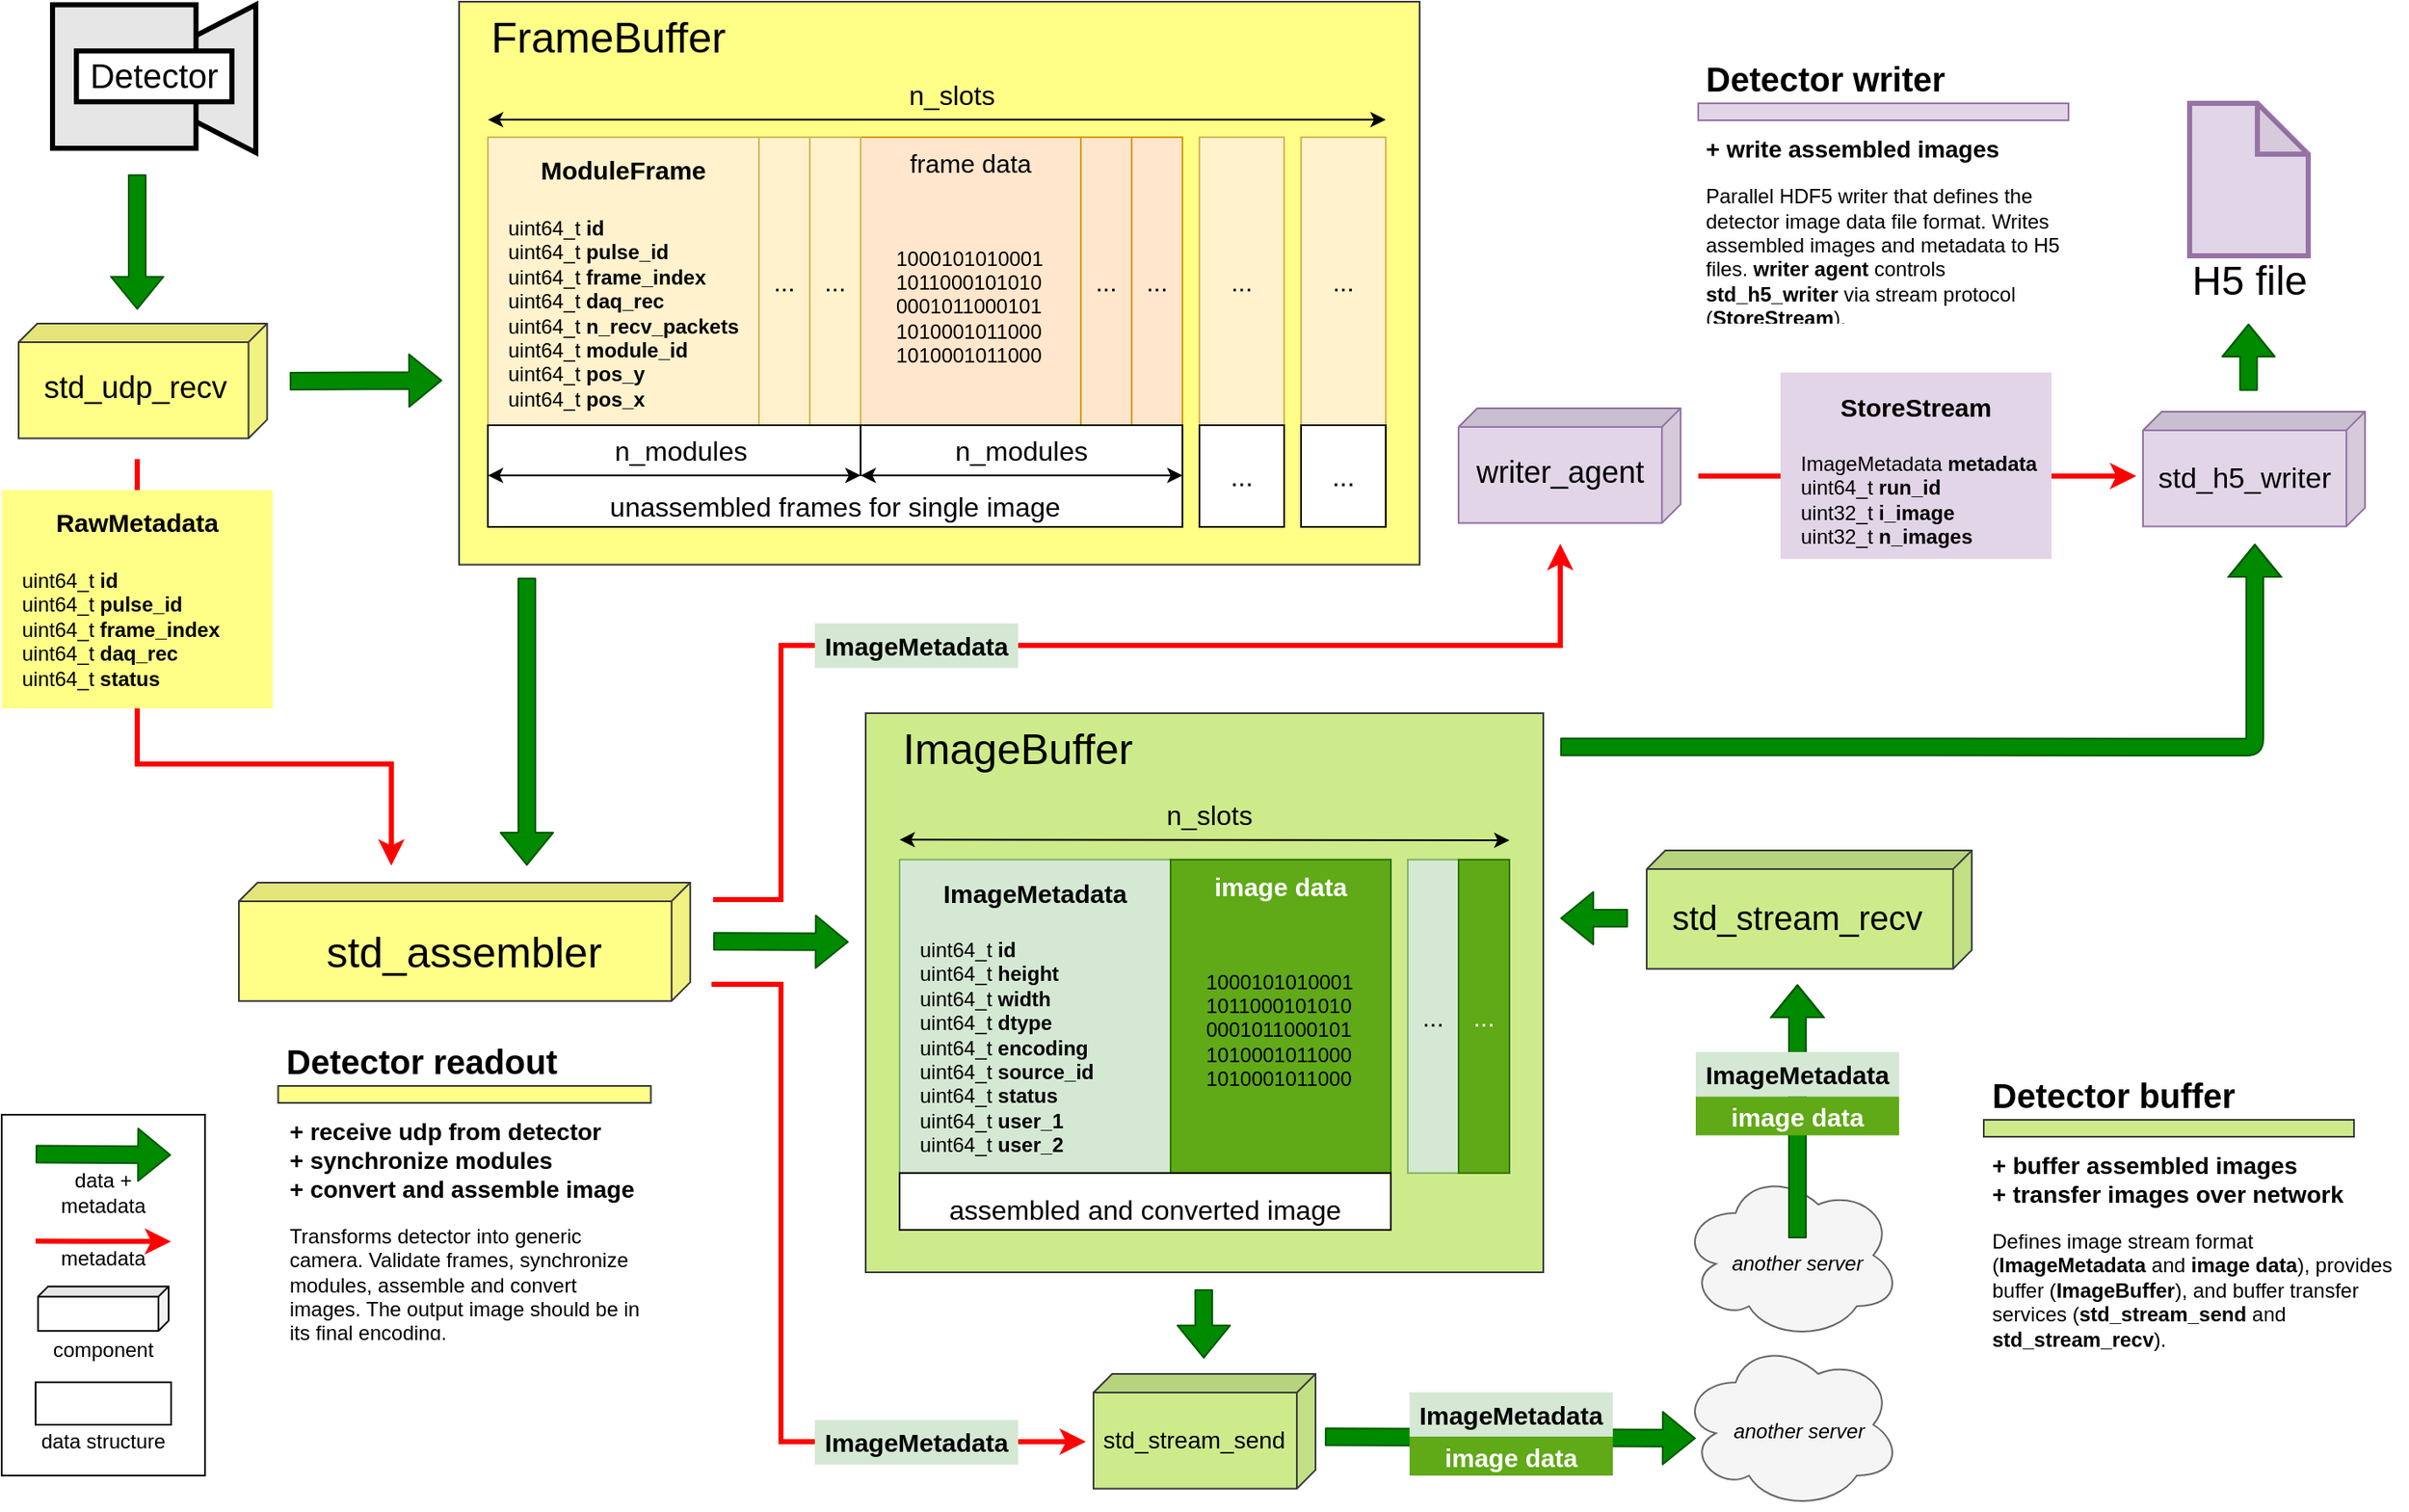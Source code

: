 <mxfile version="14.8.2" type="github" pages="2">
  <diagram id="LLWE_lJp5c9PDb6zXkUz" name="detector_data_flow">
    <mxGraphModel dx="1816" dy="1292" grid="1" gridSize="10" guides="1" tooltips="1" connect="1" arrows="1" fold="1" page="1" pageScale="1" pageWidth="1600" pageHeight="900" math="0" shadow="0">
      <root>
        <mxCell id="0" />
        <mxCell id="1" parent="0" />
        <mxCell id="xz4rLBF5K8dxZVSBUItQ-146" value="" style="ellipse;shape=cloud;whiteSpace=wrap;html=1;fontSize=10;align=center;fillColor=#f5f5f5;strokeColor=#666666;fontColor=#333333;direction=east;" parent="1" vertex="1">
          <mxGeometry x="1001.05" y="700" width="130" height="100" as="geometry" />
        </mxCell>
        <mxCell id="xz4rLBF5K8dxZVSBUItQ-6" style="edgeStyle=orthogonalEdgeStyle;rounded=0;orthogonalLoop=1;jettySize=auto;html=1;startArrow=none;startFill=0;fontSize=16;endArrow=classic;endFill=1;strokeWidth=3;strokeColor=#FF0000;" parent="1" edge="1">
          <mxGeometry relative="1" as="geometry">
            <mxPoint x="90" y="280" as="sourcePoint" />
            <mxPoint x="240" y="520" as="targetPoint" />
            <Array as="points">
              <mxPoint x="90" y="280" />
              <mxPoint x="90" y="460" />
              <mxPoint x="240" y="460" />
            </Array>
          </mxGeometry>
        </mxCell>
        <mxCell id="xz4rLBF5K8dxZVSBUItQ-7" value="" style="group" parent="1" vertex="1" connectable="0">
          <mxGeometry x="10" y="298.28" width="160" height="128.85" as="geometry" />
        </mxCell>
        <mxCell id="xz4rLBF5K8dxZVSBUItQ-8" value="" style="rounded=0;whiteSpace=wrap;html=1;fontSize=15;fillColor=#ffff88;strokeColor=none;" parent="xz4rLBF5K8dxZVSBUItQ-7" vertex="1">
          <mxGeometry width="160" height="128.85" as="geometry" />
        </mxCell>
        <mxCell id="xz4rLBF5K8dxZVSBUItQ-9" value="&lt;b&gt;RawMetadata&lt;/b&gt;" style="text;html=1;strokeColor=none;fillColor=none;align=center;verticalAlign=middle;whiteSpace=wrap;rounded=0;fontSize=15;" parent="xz4rLBF5K8dxZVSBUItQ-7" vertex="1">
          <mxGeometry width="160" height="38.18" as="geometry" />
        </mxCell>
        <mxCell id="xz4rLBF5K8dxZVSBUItQ-10" value="uint64_t &lt;b&gt;id&lt;/b&gt;&lt;br&gt;uint64_t &lt;b&gt;pulse_id&lt;/b&gt;&lt;br style=&quot;font-size: 12px&quot;&gt;uint64_t&amp;nbsp;&lt;b&gt;frame_index&lt;/b&gt;&lt;br style=&quot;font-size: 12px&quot;&gt;uint64_t&amp;nbsp;&lt;b&gt;daq_rec&lt;/b&gt;&lt;br style=&quot;font-size: 12px&quot;&gt;uint64_t &lt;b&gt;status&lt;/b&gt;" style="text;html=1;strokeColor=none;fillColor=none;align=left;verticalAlign=top;whiteSpace=wrap;rounded=0;fontSize=12;" parent="xz4rLBF5K8dxZVSBUItQ-7" vertex="1">
          <mxGeometry x="10" y="40" width="140" height="78.85" as="geometry" />
        </mxCell>
        <mxCell id="xz4rLBF5K8dxZVSBUItQ-11" value="" style="group" parent="1" vertex="1" connectable="0">
          <mxGeometry x="280" y="10.0" width="567" height="332.31" as="geometry" />
        </mxCell>
        <mxCell id="xz4rLBF5K8dxZVSBUItQ-12" value="" style="rounded=0;whiteSpace=wrap;html=1;fillColor=#ffff88;strokeColor=#36393d;" parent="xz4rLBF5K8dxZVSBUItQ-11" vertex="1">
          <mxGeometry width="567" height="332.31" as="geometry" />
        </mxCell>
        <mxCell id="xz4rLBF5K8dxZVSBUItQ-13" value="FrameBuffer" style="text;html=1;strokeColor=none;fillColor=none;align=left;verticalAlign=middle;whiteSpace=wrap;rounded=0;fontSize=25;" parent="xz4rLBF5K8dxZVSBUItQ-11" vertex="1">
          <mxGeometry x="17" width="240" height="40" as="geometry" />
        </mxCell>
        <mxCell id="xz4rLBF5K8dxZVSBUItQ-14" value="" style="group" parent="xz4rLBF5K8dxZVSBUItQ-11" vertex="1" connectable="0">
          <mxGeometry x="237" y="80" width="130" height="170" as="geometry" />
        </mxCell>
        <mxCell id="xz4rLBF5K8dxZVSBUItQ-15" value="" style="rounded=0;whiteSpace=wrap;html=1;fontSize=12;align=left;fillColor=#ffe6cc;strokeColor=#d79b00;" parent="xz4rLBF5K8dxZVSBUItQ-14" vertex="1">
          <mxGeometry width="130.0" height="170" as="geometry" />
        </mxCell>
        <mxCell id="xz4rLBF5K8dxZVSBUItQ-16" value="frame data" style="text;html=1;strokeColor=none;fillColor=none;align=center;verticalAlign=middle;whiteSpace=wrap;rounded=0;fontSize=15;" parent="xz4rLBF5K8dxZVSBUItQ-14" vertex="1">
          <mxGeometry width="130.0" height="30.909" as="geometry" />
        </mxCell>
        <mxCell id="xz4rLBF5K8dxZVSBUItQ-17" value="1000101010001&lt;br&gt;1011000101010&lt;br&gt;0001011000101&lt;br&gt;1010001011000&lt;br&gt;1010001011000" style="text;html=1;strokeColor=none;fillColor=none;align=left;verticalAlign=middle;whiteSpace=wrap;rounded=0;fontSize=12;" parent="xz4rLBF5K8dxZVSBUItQ-14" vertex="1">
          <mxGeometry x="18.67" y="46.364" width="111.33" height="108.182" as="geometry" />
        </mxCell>
        <mxCell id="xz4rLBF5K8dxZVSBUItQ-18" value="" style="rounded=0;whiteSpace=wrap;html=1;fontSize=15;fillColor=#fff2cc;strokeColor=#d6b656;" parent="xz4rLBF5K8dxZVSBUItQ-11" vertex="1">
          <mxGeometry x="17" y="80" width="160" height="170" as="geometry" />
        </mxCell>
        <mxCell id="xz4rLBF5K8dxZVSBUItQ-19" value="&lt;b&gt;ModuleFrame&lt;/b&gt;" style="text;html=1;strokeColor=none;fillColor=none;align=center;verticalAlign=middle;whiteSpace=wrap;rounded=0;fontSize=15;" parent="xz4rLBF5K8dxZVSBUItQ-11" vertex="1">
          <mxGeometry x="17" y="80" width="160" height="38.18" as="geometry" />
        </mxCell>
        <mxCell id="xz4rLBF5K8dxZVSBUItQ-20" value="uint64_t &lt;b&gt;id&lt;/b&gt;&lt;br&gt;uint64_t &lt;b&gt;pulse_id&lt;/b&gt;&lt;br style=&quot;font-size: 12px&quot;&gt;uint64_t&amp;nbsp;&lt;b&gt;frame_index&lt;/b&gt;&lt;br style=&quot;font-size: 12px&quot;&gt;uint64_t&amp;nbsp;&lt;b&gt;daq_rec&lt;/b&gt;&lt;br style=&quot;font-size: 12px&quot;&gt;uint64_t&amp;nbsp;&lt;b&gt;n_recv_packets&lt;/b&gt;&lt;br style=&quot;font-size: 12px&quot;&gt;uint64_t&amp;nbsp;&lt;b&gt;module_id&lt;/b&gt;&lt;br&gt;uint64_t &lt;b&gt;pos_y&lt;/b&gt;&lt;br&gt;uint64_t &lt;b&gt;pos_x&lt;/b&gt;" style="text;html=1;strokeColor=none;fillColor=none;align=left;verticalAlign=top;whiteSpace=wrap;rounded=0;fontSize=12;" parent="xz4rLBF5K8dxZVSBUItQ-11" vertex="1">
          <mxGeometry x="27" y="120" width="140" height="120" as="geometry" />
        </mxCell>
        <mxCell id="xz4rLBF5K8dxZVSBUItQ-21" value="..." style="rounded=0;whiteSpace=wrap;html=1;fontSize=15;fillColor=#fff2cc;strokeColor=#d6b656;" parent="xz4rLBF5K8dxZVSBUItQ-11" vertex="1">
          <mxGeometry x="177" y="80" width="30" height="170" as="geometry" />
        </mxCell>
        <mxCell id="xz4rLBF5K8dxZVSBUItQ-22" value="..." style="rounded=0;whiteSpace=wrap;html=1;fontSize=15;fillColor=#fff2cc;strokeColor=#d6b656;" parent="xz4rLBF5K8dxZVSBUItQ-11" vertex="1">
          <mxGeometry x="207" y="80" width="30" height="170" as="geometry" />
        </mxCell>
        <mxCell id="xz4rLBF5K8dxZVSBUItQ-23" value="..." style="rounded=0;whiteSpace=wrap;html=1;fontSize=15;fillColor=#ffe6cc;strokeColor=#d79b00;" parent="xz4rLBF5K8dxZVSBUItQ-11" vertex="1">
          <mxGeometry x="367" y="80" width="30" height="170" as="geometry" />
        </mxCell>
        <mxCell id="xz4rLBF5K8dxZVSBUItQ-24" value="..." style="rounded=0;whiteSpace=wrap;html=1;fontSize=15;fillColor=#ffe6cc;strokeColor=#d79b00;" parent="xz4rLBF5K8dxZVSBUItQ-11" vertex="1">
          <mxGeometry x="397" y="80" width="30" height="170" as="geometry" />
        </mxCell>
        <mxCell id="xz4rLBF5K8dxZVSBUItQ-25" value="..." style="rounded=0;whiteSpace=wrap;html=1;fontSize=15;fillColor=#fff2cc;strokeColor=#d6b656;" parent="xz4rLBF5K8dxZVSBUItQ-11" vertex="1">
          <mxGeometry x="437" y="80" width="50" height="170" as="geometry" />
        </mxCell>
        <mxCell id="xz4rLBF5K8dxZVSBUItQ-26" value="..." style="rounded=0;whiteSpace=wrap;html=1;fontSize=15;fillColor=#fff2cc;strokeColor=#d6b656;" parent="xz4rLBF5K8dxZVSBUItQ-11" vertex="1">
          <mxGeometry x="497" y="80" width="50" height="170" as="geometry" />
        </mxCell>
        <mxCell id="xz4rLBF5K8dxZVSBUItQ-27" value="..." style="rounded=0;whiteSpace=wrap;html=1;fontSize=16;align=center;" parent="xz4rLBF5K8dxZVSBUItQ-11" vertex="1">
          <mxGeometry x="497" y="250" width="50" height="60" as="geometry" />
        </mxCell>
        <mxCell id="xz4rLBF5K8dxZVSBUItQ-28" value="" style="group" parent="xz4rLBF5K8dxZVSBUItQ-11" vertex="1" connectable="0">
          <mxGeometry x="17" y="45" width="530" height="24.66" as="geometry" />
        </mxCell>
        <mxCell id="xz4rLBF5K8dxZVSBUItQ-29" value="" style="endArrow=classic;startArrow=classic;html=1;fontSize=16;startFill=1;" parent="xz4rLBF5K8dxZVSBUItQ-28" edge="1">
          <mxGeometry width="50" height="50" relative="1" as="geometry">
            <mxPoint x="530" y="24.66" as="sourcePoint" />
            <mxPoint y="24.66" as="targetPoint" />
          </mxGeometry>
        </mxCell>
        <mxCell id="xz4rLBF5K8dxZVSBUItQ-30" value="n_slots" style="text;html=1;strokeColor=none;fillColor=none;align=center;verticalAlign=middle;whiteSpace=wrap;rounded=0;fontSize=16;" parent="xz4rLBF5K8dxZVSBUItQ-28" vertex="1">
          <mxGeometry x="254" width="40" height="20" as="geometry" />
        </mxCell>
        <mxCell id="xz4rLBF5K8dxZVSBUItQ-31" value="..." style="rounded=0;whiteSpace=wrap;html=1;fontSize=16;align=center;" parent="xz4rLBF5K8dxZVSBUItQ-11" vertex="1">
          <mxGeometry x="437" y="250" width="50" height="60" as="geometry" />
        </mxCell>
        <mxCell id="xz4rLBF5K8dxZVSBUItQ-32" value="&lt;font style=&quot;font-size: 16px&quot;&gt;unassembled frames for single image&lt;/font&gt;" style="rounded=0;whiteSpace=wrap;html=1;fontSize=16;align=center;verticalAlign=bottom;" parent="xz4rLBF5K8dxZVSBUItQ-11" vertex="1">
          <mxGeometry x="17" y="250" width="410" height="60" as="geometry" />
        </mxCell>
        <mxCell id="xz4rLBF5K8dxZVSBUItQ-33" value="" style="endArrow=classic;startArrow=classic;html=1;fontSize=16;startFill=1;" parent="xz4rLBF5K8dxZVSBUItQ-11" edge="1">
          <mxGeometry width="50" height="50" relative="1" as="geometry">
            <mxPoint x="427" y="279.66" as="sourcePoint" />
            <mxPoint x="237" y="279.66" as="targetPoint" />
          </mxGeometry>
        </mxCell>
        <mxCell id="xz4rLBF5K8dxZVSBUItQ-34" value="n_modules" style="text;html=1;strokeColor=none;fillColor=none;align=center;verticalAlign=middle;whiteSpace=wrap;rounded=0;fontSize=16;" parent="xz4rLBF5K8dxZVSBUItQ-11" vertex="1">
          <mxGeometry x="312" y="255" width="40" height="20" as="geometry" />
        </mxCell>
        <mxCell id="xz4rLBF5K8dxZVSBUItQ-35" value="" style="endArrow=classic;startArrow=classic;html=1;fontSize=16;startFill=1;" parent="xz4rLBF5K8dxZVSBUItQ-11" edge="1">
          <mxGeometry width="50" height="50" relative="1" as="geometry">
            <mxPoint x="237" y="279.66" as="sourcePoint" />
            <mxPoint x="17" y="279.66" as="targetPoint" />
          </mxGeometry>
        </mxCell>
        <mxCell id="xz4rLBF5K8dxZVSBUItQ-36" value="n_modules" style="text;html=1;strokeColor=none;fillColor=none;align=center;verticalAlign=middle;whiteSpace=wrap;rounded=0;fontSize=16;" parent="xz4rLBF5K8dxZVSBUItQ-11" vertex="1">
          <mxGeometry x="111.1" y="255" width="40" height="20" as="geometry" />
        </mxCell>
        <mxCell id="xz4rLBF5K8dxZVSBUItQ-37" value="" style="endArrow=none;html=1;fontSize=16;entryX=1;entryY=1;entryDx=0;entryDy=0;" parent="xz4rLBF5K8dxZVSBUItQ-11" target="xz4rLBF5K8dxZVSBUItQ-22" edge="1">
          <mxGeometry width="50" height="50" relative="1" as="geometry">
            <mxPoint x="237" y="280" as="sourcePoint" />
            <mxPoint x="227" y="220" as="targetPoint" />
          </mxGeometry>
        </mxCell>
        <mxCell id="xz4rLBF5K8dxZVSBUItQ-38" value="" style="group;fillColor=#cdeb8b;strokeColor=#36393d;" parent="1" vertex="1" connectable="0">
          <mxGeometry x="520" y="430" width="400" height="330" as="geometry" />
        </mxCell>
        <mxCell id="xz4rLBF5K8dxZVSBUItQ-39" value="&lt;span style=&quot;color: rgba(0 , 0 , 0 , 0) ; font-family: monospace ; font-size: 0px&quot;&gt;%3CmxGraphModel%3E%3Croot%3E%3CmxCell%20id%3D%220%22%2F%3E%3CmxCell%20id%3D%221%22%20parent%3D%220%22%2F%3E%3CmxCell%20id%3D%222%22%20value%3D%22%22%20style%3D%22group%22%20vertex%3D%221%22%20connectable%3D%220%22%20parent%3D%221%22%3E%3CmxGeometry%20x%3D%2213%22%20y%3D%22230%22%20width%3D%22580.9%22%20height%3D%22332.31%22%20as%3D%22geometry%22%2F%3E%3C%2FmxCell%3E%3CmxCell%20id%3D%223%22%20value%3D%22%22%20style%3D%22rounded%3D0%3BwhiteSpace%3Dwrap%3Bhtml%3D1%3B%22%20vertex%3D%221%22%20parent%3D%222%22%3E%3CmxGeometry%20width%3D%22580.9%22%20height%3D%22332.31%22%20as%3D%22geometry%22%2F%3E%3C%2FmxCell%3E%3CmxCell%20id%3D%224%22%20value%3D%22FrameBuffer%22%20style%3D%22text%3Bhtml%3D1%3BstrokeColor%3Dnone%3BfillColor%3Dnone%3Balign%3Dleft%3BverticalAlign%3Dmiddle%3BwhiteSpace%3Dwrap%3Brounded%3D0%3BfontSize%3D25%3B%22%20vertex%3D%221%22%20parent%3D%222%22%3E%3CmxGeometry%20x%3D%2217%22%20width%3D%22240%22%20height%3D%2240%22%20as%3D%22geometry%22%2F%3E%3C%2FmxCell%3E%3CmxCell%20id%3D%225%22%20value%3D%22%22%20style%3D%22group%22%20vertex%3D%221%22%20connectable%3D%220%22%20parent%3D%222%22%3E%3CmxGeometry%20x%3D%22237%22%20y%3D%2280%22%20width%3D%22130%22%20height%3D%22170%22%20as%3D%22geometry%22%2F%3E%3C%2FmxCell%3E%3CmxCell%20id%3D%226%22%20value%3D%22%22%20style%3D%22rounded%3D0%3BwhiteSpace%3Dwrap%3Bhtml%3D1%3BfontSize%3D12%3Balign%3Dleft%3BfillColor%3D%23ffe6cc%3BstrokeColor%3D%23d79b00%3B%22%20vertex%3D%221%22%20parent%3D%225%22%3E%3CmxGeometry%20width%3D%22130.0%22%20height%3D%22170%22%20as%3D%22geometry%22%2F%3E%3C%2FmxCell%3E%3CmxCell%20id%3D%227%22%20value%3D%22frame%20data%22%20style%3D%22text%3Bhtml%3D1%3BstrokeColor%3Dnone%3BfillColor%3Dnone%3Balign%3Dcenter%3BverticalAlign%3Dmiddle%3BwhiteSpace%3Dwrap%3Brounded%3D0%3BfontSize%3D15%3B%22%20vertex%3D%221%22%20parent%3D%225%22%3E%3CmxGeometry%20width%3D%22130.0%22%20height%3D%2230.909%22%20as%3D%22geometry%22%2F%3E%3C%2FmxCell%3E%3CmxCell%20id%3D%228%22%20value%3D%221000101010001%26lt%3Bbr%26gt%3B1011000101010%26lt%3Bbr%26gt%3B0001011000101%26lt%3Bbr%26gt%3B1010001011000%26lt%3Bbr%26gt%3B1010001011000%22%20style%3D%22text%3Bhtml%3D1%3BstrokeColor%3Dnone%3BfillColor%3Dnone%3Balign%3Dleft%3BverticalAlign%3Dmiddle%3BwhiteSpace%3Dwrap%3Brounded%3D0%3BfontSize%3D12%3B%22%20vertex%3D%221%22%20parent%3D%225%22%3E%3CmxGeometry%20x%3D%2218.67%22%20y%3D%2246.364%22%20width%3D%22111.33%22%20height%3D%22108.182%22%20as%3D%22geometry%22%2F%3E%3C%2FmxCell%3E%3CmxCell%20id%3D%229%22%20value%3D%22%22%20style%3D%22rounded%3D0%3BwhiteSpace%3Dwrap%3Bhtml%3D1%3BfontSize%3D15%3BfillColor%3D%23fff2cc%3BstrokeColor%3D%23d6b656%3B%22%20vertex%3D%221%22%20parent%3D%222%22%3E%3CmxGeometry%20x%3D%2217%22%20y%3D%2280%22%20width%3D%22160%22%20height%3D%22170%22%20as%3D%22geometry%22%2F%3E%3C%2FmxCell%3E%3CmxCell%20id%3D%2210%22%20value%3D%22%26lt%3Bb%26gt%3BModuleFrame%26lt%3B%2Fb%26gt%3B%22%20style%3D%22text%3Bhtml%3D1%3BstrokeColor%3Dnone%3BfillColor%3Dnone%3Balign%3Dcenter%3BverticalAlign%3Dmiddle%3BwhiteSpace%3Dwrap%3Brounded%3D0%3BfontSize%3D15%3B%22%20vertex%3D%221%22%20parent%3D%222%22%3E%3CmxGeometry%20x%3D%2217%22%20y%3D%2280%22%20width%3D%22160%22%20height%3D%2238.18%22%20as%3D%22geometry%22%2F%3E%3C%2FmxCell%3E%3CmxCell%20id%3D%2211%22%20value%3D%22uint64_t%20%26lt%3Bb%26gt%3Bid%26lt%3B%2Fb%26gt%3B%26lt%3Bbr%26gt%3Buint64_t%20%26lt%3Bb%26gt%3Bpulse_id%26lt%3B%2Fb%26gt%3B%26lt%3Bbr%20style%3D%26quot%3Bfont-size%3A%2012px%26quot%3B%26gt%3Buint64_t%26amp%3Bnbsp%3B%26lt%3Bb%26gt%3Bframe_index%26lt%3B%2Fb%26gt%3B%26lt%3Bbr%20style%3D%26quot%3Bfont-size%3A%2012px%26quot%3B%26gt%3Buint64_t%26amp%3Bnbsp%3B%26lt%3Bb%26gt%3Bdaq_rec%26lt%3B%2Fb%26gt%3B%26lt%3Bbr%20style%3D%26quot%3Bfont-size%3A%2012px%26quot%3B%26gt%3Buint64_t%26amp%3Bnbsp%3B%26lt%3Bb%26gt%3Bn_recv_packets%26lt%3B%2Fb%26gt%3B%26lt%3Bbr%20style%3D%26quot%3Bfont-size%3A%2012px%26quot%3B%26gt%3Buint64_t%26amp%3Bnbsp%3B%26lt%3Bb%26gt%3Bmodule_id%26lt%3B%2Fb%26gt%3B%26lt%3Bbr%26gt%3Buint64_t%20%26lt%3Bb%26gt%3Bpos_y%26lt%3B%2Fb%26gt%3B%26lt%3Bbr%26gt%3Buint64_t%20%26lt%3Bb%26gt%3Bpos_x%26lt%3B%2Fb%26gt%3B%22%20style%3D%22text%3Bhtml%3D1%3BstrokeColor%3Dnone%3BfillColor%3Dnone%3Balign%3Dleft%3BverticalAlign%3Dtop%3BwhiteSpace%3Dwrap%3Brounded%3D0%3BfontSize%3D12%3B%22%20vertex%3D%221%22%20parent%3D%222%22%3E%3CmxGeometry%20x%3D%2227%22%20y%3D%22120%22%20width%3D%22140%22%20height%3D%22120%22%20as%3D%22geometry%22%2F%3E%3C%2FmxCell%3E%3CmxCell%20id%3D%2212%22%20value%3D%22...%22%20style%3D%22rounded%3D0%3BwhiteSpace%3Dwrap%3Bhtml%3D1%3BfontSize%3D15%3BfillColor%3D%23fff2cc%3BstrokeColor%3D%23d6b656%3B%22%20vertex%3D%221%22%20parent%3D%222%22%3E%3CmxGeometry%20x%3D%22177%22%20y%3D%2280%22%20width%3D%2230%22%20height%3D%22170%22%20as%3D%22geometry%22%2F%3E%3C%2FmxCell%3E%3CmxCell%20id%3D%2213%22%20value%3D%22...%22%20style%3D%22rounded%3D0%3BwhiteSpace%3Dwrap%3Bhtml%3D1%3BfontSize%3D15%3BfillColor%3D%23fff2cc%3BstrokeColor%3D%23d6b656%3B%22%20vertex%3D%221%22%20parent%3D%222%22%3E%3CmxGeometry%20x%3D%22207%22%20y%3D%2280%22%20width%3D%2230%22%20height%3D%22170%22%20as%3D%22geometry%22%2F%3E%3C%2FmxCell%3E%3CmxCell%20id%3D%2214%22%20value%3D%22...%22%20style%3D%22rounded%3D0%3BwhiteSpace%3Dwrap%3Bhtml%3D1%3BfontSize%3D15%3BfillColor%3D%23ffe6cc%3BstrokeColor%3D%23d79b00%3B%22%20vertex%3D%221%22%20parent%3D%222%22%3E%3CmxGeometry%20x%3D%22367%22%20y%3D%2280%22%20width%3D%2230%22%20height%3D%22170%22%20as%3D%22geometry%22%2F%3E%3C%2FmxCell%3E%3CmxCell%20id%3D%2215%22%20value%3D%22...%22%20style%3D%22rounded%3D0%3BwhiteSpace%3Dwrap%3Bhtml%3D1%3BfontSize%3D15%3BfillColor%3D%23ffe6cc%3BstrokeColor%3D%23d79b00%3B%22%20vertex%3D%221%22%20parent%3D%222%22%3E%3CmxGeometry%20x%3D%22397%22%20y%3D%2280%22%20width%3D%2230%22%20height%3D%22170%22%20as%3D%22geometry%22%2F%3E%3C%2FmxCell%3E%3CmxCell%20id%3D%2216%22%20value%3D%22...%22%20style%3D%22rounded%3D0%3BwhiteSpace%3Dwrap%3Bhtml%3D1%3BfontSize%3D15%3BfillColor%3D%23fff2cc%3BstrokeColor%3D%23d6b656%3B%22%20vertex%3D%221%22%20parent%3D%222%22%3E%3CmxGeometry%20x%3D%22437%22%20y%3D%2280%22%20width%3D%2250%22%20height%3D%22170%22%20as%3D%22geometry%22%2F%3E%3C%2FmxCell%3E%3CmxCell%20id%3D%2217%22%20value%3D%22...%22%20style%3D%22rounded%3D0%3BwhiteSpace%3Dwrap%3Bhtml%3D1%3BfontSize%3D15%3BfillColor%3D%23fff2cc%3BstrokeColor%3D%23d6b656%3B%22%20vertex%3D%221%22%20parent%3D%222%22%3E%3CmxGeometry%20x%3D%22497%22%20y%3D%2280%22%20width%3D%2250%22%20height%3D%22170%22%20as%3D%22geometry%22%2F%3E%3C%2FmxCell%3E%3CmxCell%20id%3D%2218%22%20value%3D%22...%22%20style%3D%22rounded%3D0%3BwhiteSpace%3Dwrap%3Bhtml%3D1%3BfontSize%3D16%3Balign%3Dcenter%3B%22%20vertex%3D%221%22%20parent%3D%222%22%3E%3CmxGeometry%20x%3D%22497%22%20y%3D%22250%22%20width%3D%2250%22%20height%3D%2260%22%20as%3D%22geometry%22%2F%3E%3C%2FmxCell%3E%3CmxCell%20id%3D%2219%22%20value%3D%22%22%20style%3D%22group%22%20vertex%3D%221%22%20connectable%3D%220%22%20parent%3D%222%22%3E%3CmxGeometry%20x%3D%2217%22%20y%3D%2245%22%20width%3D%22530%22%20height%3D%2224.66%22%20as%3D%22geometry%22%2F%3E%3C%2FmxCell%3E%3CmxCell%20id%3D%2220%22%20value%3D%22%22%20style%3D%22endArrow%3Dclassic%3BstartArrow%3Dclassic%3Bhtml%3D1%3BfontSize%3D16%3BstartFill%3D1%3B%22%20edge%3D%221%22%20parent%3D%2219%22%3E%3CmxGeometry%20width%3D%2250%22%20height%3D%2250%22%20relative%3D%221%22%20as%3D%22geometry%22%3E%3CmxPoint%20x%3D%22530%22%20y%3D%2224.66%22%20as%3D%22sourcePoint%22%2F%3E%3CmxPoint%20y%3D%2224.66%22%20as%3D%22targetPoint%22%2F%3E%3C%2FmxGeometry%3E%3C%2FmxCell%3E%3CmxCell%20id%3D%2221%22%20value%3D%22n_slots%22%20style%3D%22text%3Bhtml%3D1%3BstrokeColor%3Dnone%3BfillColor%3Dnone%3Balign%3Dcenter%3BverticalAlign%3Dmiddle%3BwhiteSpace%3Dwrap%3Brounded%3D0%3BfontSize%3D16%3B%22%20vertex%3D%221%22%20parent%3D%2219%22%3E%3CmxGeometry%20x%3D%22254%22%20width%3D%2240%22%20height%3D%2220%22%20as%3D%22geometry%22%2F%3E%3C%2FmxCell%3E%3CmxCell%20id%3D%2222%22%20value%3D%22...%22%20style%3D%22rounded%3D0%3BwhiteSpace%3Dwrap%3Bhtml%3D1%3BfontSize%3D16%3Balign%3Dcenter%3B%22%20vertex%3D%221%22%20parent%3D%222%22%3E%3CmxGeometry%20x%3D%22437%22%20y%3D%22250%22%20width%3D%2250%22%20height%3D%2260%22%20as%3D%22geometry%22%2F%3E%3C%2FmxCell%3E%3CmxCell%20id%3D%2223%22%20value%3D%22%26lt%3Bfont%20style%3D%26quot%3Bfont-size%3A%2016px%26quot%3B%26gt%3Bunassembled%20frames%20for%20single%20image%26lt%3B%2Ffont%26gt%3B%22%20style%3D%22rounded%3D0%3BwhiteSpace%3Dwrap%3Bhtml%3D1%3BfontSize%3D16%3Balign%3Dcenter%3BverticalAlign%3Dbottom%3B%22%20vertex%3D%221%22%20parent%3D%222%22%3E%3CmxGeometry%20x%3D%2217%22%20y%3D%22250%22%20width%3D%22410%22%20height%3D%2260%22%20as%3D%22geometry%22%2F%3E%3C%2FmxCell%3E%3CmxCell%20id%3D%2224%22%20value%3D%22%22%20style%3D%22endArrow%3Dclassic%3BstartArrow%3Dclassic%3Bhtml%3D1%3BfontSize%3D16%3BstartFill%3D1%3B%22%20edge%3D%221%22%20parent%3D%222%22%3E%3CmxGeometry%20width%3D%2250%22%20height%3D%2250%22%20relative%3D%221%22%20as%3D%22geometry%22%3E%3CmxPoint%20x%3D%22427%22%20y%3D%22279.66%22%20as%3D%22sourcePoint%22%2F%3E%3CmxPoint%20x%3D%22237%22%20y%3D%22279.66%22%20as%3D%22targetPoint%22%2F%3E%3C%2FmxGeometry%3E%3C%2FmxCell%3E%3CmxCell%20id%3D%2225%22%20value%3D%22n_modules%22%20style%3D%22text%3Bhtml%3D1%3BstrokeColor%3Dnone%3BfillColor%3Dnone%3Balign%3Dcenter%3BverticalAlign%3Dmiddle%3BwhiteSpace%3Dwrap%3Brounded%3D0%3BfontSize%3D16%3B%22%20vertex%3D%221%22%20parent%3D%222%22%3E%3CmxGeometry%20x%3D%22312%22%20y%3D%22255%22%20width%3D%2240%22%20height%3D%2220%22%20as%3D%22geometry%22%2F%3E%3C%2FmxCell%3E%3CmxCell%20id%3D%2226%22%20value%3D%22%22%20style%3D%22endArrow%3Dclassic%3BstartArrow%3Dclassic%3Bhtml%3D1%3BfontSize%3D16%3BstartFill%3D1%3B%22%20edge%3D%221%22%20parent%3D%222%22%3E%3CmxGeometry%20width%3D%2250%22%20height%3D%2250%22%20relative%3D%221%22%20as%3D%22geometry%22%3E%3CmxPoint%20x%3D%22237%22%20y%3D%22279.66%22%20as%3D%22sourcePoint%22%2F%3E%3CmxPoint%20x%3D%2217%22%20y%3D%22279.66%22%20as%3D%22targetPoint%22%2F%3E%3C%2FmxGeometry%3E%3C%2FmxCell%3E%3CmxCell%20id%3D%2227%22%20value%3D%22n_modules%22%20style%3D%22text%3Bhtml%3D1%3BstrokeColor%3Dnone%3BfillColor%3Dnone%3Balign%3Dcenter%3BverticalAlign%3Dmiddle%3BwhiteSpace%3Dwrap%3Brounded%3D0%3BfontSize%3D16%3B%22%20vertex%3D%221%22%20parent%3D%222%22%3E%3CmxGeometry%20x%3D%22111.1%22%20y%3D%22255%22%20width%3D%2240%22%20height%3D%2220%22%20as%3D%22geometry%22%2F%3E%3C%2FmxCell%3E%3CmxCell%20id%3D%2228%22%20value%3D%22%22%20style%3D%22endArrow%3Dnone%3Bhtml%3D1%3BfontSize%3D16%3BentryX%3D1%3BentryY%3D1%3BentryDx%3D0%3BentryDy%3D0%3B%22%20edge%3D%221%22%20parent%3D%222%22%20target%3D%2213%22%3E%3CmxGeometry%20width%3D%2250%22%20height%3D%2250%22%20relative%3D%221%22%20as%3D%22geometry%22%3E%3CmxPoint%20x%3D%22237%22%20y%3D%22280%22%20as%3D%22sourcePoint%22%2F%3E%3CmxPoint%20x%3D%22227%22%20y%3D%22220%22%20as%3D%22targetPoint%22%2F%3E%3C%2FmxGeometry%3E%3C%2FmxCell%3E%3C%2Froot%3E%3C%2FmxGraphModel%3E&lt;/span&gt;" style="rounded=0;whiteSpace=wrap;html=1;fillColor=#cdeb8b;strokeColor=#36393d;" parent="xz4rLBF5K8dxZVSBUItQ-38" vertex="1">
          <mxGeometry width="400" height="330" as="geometry" />
        </mxCell>
        <mxCell id="xz4rLBF5K8dxZVSBUItQ-40" value="" style="rounded=0;whiteSpace=wrap;html=1;fontSize=15;fillColor=#d5e8d4;strokeColor=#82b366;" parent="xz4rLBF5K8dxZVSBUItQ-38" vertex="1">
          <mxGeometry x="20" y="86.41" width="160" height="185" as="geometry" />
        </mxCell>
        <mxCell id="xz4rLBF5K8dxZVSBUItQ-41" value="&lt;b&gt;ImageMetadata&lt;/b&gt;" style="text;html=1;strokeColor=none;fillColor=none;align=center;verticalAlign=middle;whiteSpace=wrap;rounded=0;fontSize=15;" parent="xz4rLBF5K8dxZVSBUItQ-38" vertex="1">
          <mxGeometry x="20" y="86.41" width="160" height="38.18" as="geometry" />
        </mxCell>
        <mxCell id="xz4rLBF5K8dxZVSBUItQ-42" value="uint64_t &lt;b&gt;id&lt;/b&gt;&lt;br&gt;uint64_t &lt;b&gt;height&lt;/b&gt;&lt;br style=&quot;font-size: 12px&quot;&gt;uint64_t &lt;b&gt;width&lt;/b&gt;&lt;br style=&quot;font-size: 12px&quot;&gt;uint64_t&amp;nbsp;&lt;b&gt;dtype&lt;/b&gt;&lt;br style=&quot;font-size: 12px&quot;&gt;uint64_t &lt;b&gt;encoding&lt;/b&gt;&lt;br style=&quot;font-size: 12px&quot;&gt;uint64_t &lt;b&gt;source_id&lt;/b&gt;&lt;br&gt;uint64_t &lt;b&gt;status&lt;/b&gt;&lt;br&gt;uint64_t &lt;b&gt;user_1&lt;/b&gt;&lt;br&gt;uint64_t &lt;b&gt;user_2&lt;/b&gt;" style="text;html=1;strokeColor=none;fillColor=none;align=left;verticalAlign=top;whiteSpace=wrap;rounded=0;fontSize=12;" parent="xz4rLBF5K8dxZVSBUItQ-38" vertex="1">
          <mxGeometry x="30" y="126.41" width="140" height="120" as="geometry" />
        </mxCell>
        <mxCell id="xz4rLBF5K8dxZVSBUItQ-43" value="" style="group" parent="xz4rLBF5K8dxZVSBUItQ-38" vertex="1" connectable="0">
          <mxGeometry x="180" y="86.41" width="130" height="180" as="geometry" />
        </mxCell>
        <mxCell id="xz4rLBF5K8dxZVSBUItQ-44" value="" style="group" parent="xz4rLBF5K8dxZVSBUItQ-43" vertex="1" connectable="0">
          <mxGeometry width="130" height="180" as="geometry" />
        </mxCell>
        <mxCell id="xz4rLBF5K8dxZVSBUItQ-45" value="" style="rounded=0;whiteSpace=wrap;html=1;fontSize=12;align=left;fillColor=#60a917;strokeColor=#2D7600;fontColor=#ffffff;" parent="xz4rLBF5K8dxZVSBUItQ-44" vertex="1">
          <mxGeometry width="130" height="185" as="geometry" />
        </mxCell>
        <mxCell id="xz4rLBF5K8dxZVSBUItQ-46" value="&lt;b&gt;&lt;font color=&quot;#ffffff&quot;&gt;image data&lt;/font&gt;&lt;/b&gt;" style="text;html=1;strokeColor=none;fillColor=none;align=center;verticalAlign=middle;whiteSpace=wrap;rounded=0;fontSize=15;" parent="xz4rLBF5K8dxZVSBUItQ-44" vertex="1">
          <mxGeometry width="130.0" height="30.909" as="geometry" />
        </mxCell>
        <mxCell id="xz4rLBF5K8dxZVSBUItQ-47" value="1000101010001&lt;br&gt;1011000101010&lt;br&gt;0001011000101&lt;br&gt;1010001011000&lt;br&gt;1010001011000" style="text;html=1;strokeColor=none;fillColor=none;align=left;verticalAlign=middle;whiteSpace=wrap;rounded=0;fontSize=12;" parent="xz4rLBF5K8dxZVSBUItQ-44" vertex="1">
          <mxGeometry x="18.67" y="46.364" width="111.33" height="108.182" as="geometry" />
        </mxCell>
        <mxCell id="xz4rLBF5K8dxZVSBUItQ-48" value="" style="group" parent="xz4rLBF5K8dxZVSBUItQ-38" vertex="1" connectable="0">
          <mxGeometry x="320" y="86.41" width="60" height="185" as="geometry" />
        </mxCell>
        <mxCell id="xz4rLBF5K8dxZVSBUItQ-49" value="..." style="rounded=0;whiteSpace=wrap;html=1;fontSize=15;fillColor=#d5e8d4;strokeColor=#82b366;" parent="xz4rLBF5K8dxZVSBUItQ-48" vertex="1">
          <mxGeometry width="30" height="185" as="geometry" />
        </mxCell>
        <mxCell id="xz4rLBF5K8dxZVSBUItQ-50" value="..." style="rounded=0;whiteSpace=wrap;html=1;fontSize=15;fillColor=#60a917;strokeColor=#2D7600;fontColor=#ffffff;" parent="xz4rLBF5K8dxZVSBUItQ-48" vertex="1">
          <mxGeometry x="30" width="30" height="185" as="geometry" />
        </mxCell>
        <mxCell id="xz4rLBF5K8dxZVSBUItQ-51" value="" style="endArrow=classic;startArrow=classic;html=1;fontSize=16;startFill=1;" parent="xz4rLBF5K8dxZVSBUItQ-38" edge="1">
          <mxGeometry width="50" height="50" relative="1" as="geometry">
            <mxPoint x="380" y="75" as="sourcePoint" />
            <mxPoint x="20" y="74.66" as="targetPoint" />
          </mxGeometry>
        </mxCell>
        <mxCell id="xz4rLBF5K8dxZVSBUItQ-52" value="n_slots" style="text;html=1;strokeColor=none;fillColor=none;align=center;verticalAlign=middle;whiteSpace=wrap;rounded=0;fontSize=16;" parent="xz4rLBF5K8dxZVSBUItQ-38" vertex="1">
          <mxGeometry x="183.45" y="50" width="40" height="20" as="geometry" />
        </mxCell>
        <mxCell id="xz4rLBF5K8dxZVSBUItQ-53" value="assembled and converted image" style="rounded=0;whiteSpace=wrap;html=1;fontSize=16;align=center;verticalAlign=bottom;" parent="xz4rLBF5K8dxZVSBUItQ-38" vertex="1">
          <mxGeometry x="20" y="271.41" width="290" height="33.59" as="geometry" />
        </mxCell>
        <mxCell id="xz4rLBF5K8dxZVSBUItQ-54" value="ImageBuffer" style="text;html=1;strokeColor=none;fillColor=none;align=left;verticalAlign=middle;whiteSpace=wrap;rounded=0;fontSize=25;" parent="xz4rLBF5K8dxZVSBUItQ-38" vertex="1">
          <mxGeometry x="20" width="240" height="40" as="geometry" />
        </mxCell>
        <mxCell id="xz4rLBF5K8dxZVSBUItQ-55" value="" style="shape=flexArrow;endArrow=classic;html=1;fontSize=16;fillColor=#008a00;strokeColor=#005700;" parent="1" edge="1">
          <mxGeometry width="50" height="50" relative="1" as="geometry">
            <mxPoint x="320" y="350" as="sourcePoint" />
            <mxPoint x="320" y="520" as="targetPoint" />
          </mxGeometry>
        </mxCell>
        <mxCell id="xz4rLBF5K8dxZVSBUItQ-56" value="" style="shape=flexArrow;endArrow=classic;html=1;fontSize=16;fillColor=#008a00;strokeColor=#005700;" parent="1" edge="1">
          <mxGeometry width="50" height="50" relative="1" as="geometry">
            <mxPoint x="719.58" y="770" as="sourcePoint" />
            <mxPoint x="719.58" y="810.91" as="targetPoint" />
          </mxGeometry>
        </mxCell>
        <mxCell id="xz4rLBF5K8dxZVSBUItQ-96" value="" style="shape=flexArrow;endArrow=classic;html=1;fontSize=16;fillColor=#008a00;strokeColor=#005700;" parent="1" edge="1">
          <mxGeometry width="50" height="50" relative="1" as="geometry">
            <mxPoint x="180" y="234" as="sourcePoint" />
            <mxPoint x="270" y="233.57" as="targetPoint" />
          </mxGeometry>
        </mxCell>
        <mxCell id="xz4rLBF5K8dxZVSBUItQ-97" value="" style="group" parent="1" vertex="1" connectable="0">
          <mxGeometry x="20.0" y="200.0" width="146.69" height="67.71" as="geometry" />
        </mxCell>
        <mxCell id="xz4rLBF5K8dxZVSBUItQ-98" value="" style="shape=cube;whiteSpace=wrap;html=1;boundedLbl=1;backgroundOutline=1;darkOpacity=0.05;darkOpacity2=0.1;rotation=90;size=11;fillColor=#ffff88;strokeColor=#36393d;" parent="xz4rLBF5K8dxZVSBUItQ-97" vertex="1">
          <mxGeometry x="39.49" y="-39.49" width="67.71" height="146.69" as="geometry" />
        </mxCell>
        <mxCell id="xz4rLBF5K8dxZVSBUItQ-99" value="&lt;font style=&quot;font-size: 18px&quot;&gt;std_udp_recv&lt;/font&gt;" style="text;html=1;strokeColor=none;fillColor=none;align=center;verticalAlign=middle;whiteSpace=wrap;rounded=0;fontSize=25;" parent="xz4rLBF5K8dxZVSBUItQ-97" vertex="1">
          <mxGeometry x="14.01" y="3.84" width="110" height="60.01" as="geometry" />
        </mxCell>
        <mxCell id="xz4rLBF5K8dxZVSBUItQ-101" value="" style="group" parent="1" vertex="1" connectable="0">
          <mxGeometry x="40" y="19.09" width="120" height="80" as="geometry" />
        </mxCell>
        <mxCell id="xz4rLBF5K8dxZVSBUItQ-102" value="" style="group" parent="xz4rLBF5K8dxZVSBUItQ-101" vertex="1" connectable="0">
          <mxGeometry width="120" height="80" as="geometry" />
        </mxCell>
        <mxCell id="xz4rLBF5K8dxZVSBUItQ-103" value="" style="triangle;whiteSpace=wrap;html=1;strokeColor=#000000;strokeWidth=3;fillColor=#E6E6E6;fontSize=36;fontColor=#000000;align=left;direction=west;" parent="xz4rLBF5K8dxZVSBUItQ-102" vertex="1">
          <mxGeometry x="35.294" y="-7.273" width="84.706" height="87.273" as="geometry" />
        </mxCell>
        <mxCell id="xz4rLBF5K8dxZVSBUItQ-104" value="" style="whiteSpace=wrap;html=1;aspect=fixed;strokeColor=#000000;strokeWidth=3;fillColor=#E6E6E6;fontSize=36;fontColor=#000000;align=left;" parent="xz4rLBF5K8dxZVSBUItQ-102" vertex="1">
          <mxGeometry y="-7.273" width="84.706" height="84.706" as="geometry" />
        </mxCell>
        <mxCell id="xz4rLBF5K8dxZVSBUItQ-105" value="" style="text;html=1;align=center;verticalAlign=middle;whiteSpace=wrap;rounded=0;fontSize=30;fillColor=#ffffff;strokeWidth=3;strokeColor=#000000;" parent="xz4rLBF5K8dxZVSBUItQ-102" vertex="1">
          <mxGeometry x="14.12" y="20" width="91.76" height="30" as="geometry" />
        </mxCell>
        <mxCell id="xz4rLBF5K8dxZVSBUItQ-106" value="&lt;span style=&quot;font-size: 20px&quot;&gt;Detector&lt;/span&gt;" style="text;html=1;strokeColor=none;fillColor=none;align=center;verticalAlign=middle;whiteSpace=wrap;rounded=0;fontSize=17;" parent="xz4rLBF5K8dxZVSBUItQ-102" vertex="1">
          <mxGeometry x="20" y="25.0" width="80" height="20" as="geometry" />
        </mxCell>
        <mxCell id="xz4rLBF5K8dxZVSBUItQ-2" value="" style="ellipse;shape=cloud;whiteSpace=wrap;html=1;fontSize=10;align=center;fillColor=#f5f5f5;strokeColor=#666666;fontColor=#333333;direction=east;" parent="1" vertex="1">
          <mxGeometry x="1001.05" y="800" width="130" height="100" as="geometry" />
        </mxCell>
        <mxCell id="xz4rLBF5K8dxZVSBUItQ-118" value="" style="group" parent="1" vertex="1" connectable="0">
          <mxGeometry x="150.005" y="529.995" width="266.41" height="69.835" as="geometry" />
        </mxCell>
        <mxCell id="xz4rLBF5K8dxZVSBUItQ-59" value="" style="shape=cube;whiteSpace=wrap;html=1;boundedLbl=1;backgroundOutline=1;darkOpacity=0.05;darkOpacity2=0.1;rotation=90;size=11;fillColor=#ffff88;strokeColor=#36393d;" parent="xz4rLBF5K8dxZVSBUItQ-118" vertex="1">
          <mxGeometry x="98.295" y="-98.295" width="69.82" height="266.41" as="geometry" />
        </mxCell>
        <mxCell id="xz4rLBF5K8dxZVSBUItQ-60" value="std_assembler" style="text;html=1;strokeColor=none;fillColor=none;align=center;verticalAlign=middle;whiteSpace=wrap;rounded=0;fontSize=25;" parent="xz4rLBF5K8dxZVSBUItQ-118" vertex="1">
          <mxGeometry x="13.205" y="9.825" width="240" height="60.01" as="geometry" />
        </mxCell>
        <mxCell id="xz4rLBF5K8dxZVSBUItQ-5" style="edgeStyle=orthogonalEdgeStyle;rounded=0;orthogonalLoop=1;jettySize=auto;html=1;startArrow=none;startFill=0;fontSize=16;endArrow=classic;endFill=1;strokeWidth=3;strokeColor=#FF0000;" parent="1" edge="1">
          <mxGeometry relative="1" as="geometry">
            <mxPoint x="429" y="590" as="sourcePoint" />
            <mxPoint x="650" y="860" as="targetPoint" />
            <Array as="points">
              <mxPoint x="429" y="590" />
              <mxPoint x="470" y="590" />
              <mxPoint x="470" y="860" />
            </Array>
          </mxGeometry>
        </mxCell>
        <mxCell id="xz4rLBF5K8dxZVSBUItQ-57" value="" style="shape=flexArrow;endArrow=classic;html=1;fontSize=16;fillColor=#008a00;strokeColor=#005700;" parent="1" edge="1">
          <mxGeometry width="50" height="50" relative="1" as="geometry">
            <mxPoint x="430.0" y="564.59" as="sourcePoint" />
            <mxPoint x="510" y="565" as="targetPoint" />
          </mxGeometry>
        </mxCell>
        <mxCell id="xz4rLBF5K8dxZVSBUItQ-123" value="" style="group" parent="1" vertex="1" connectable="0">
          <mxGeometry x="654.475" y="820.005" width="131.06" height="67.71" as="geometry" />
        </mxCell>
        <mxCell id="xz4rLBF5K8dxZVSBUItQ-65" value="" style="group;fontSize=10;" parent="xz4rLBF5K8dxZVSBUItQ-123" vertex="1" connectable="0">
          <mxGeometry width="131.06" height="67.71" as="geometry" />
        </mxCell>
        <mxCell id="xz4rLBF5K8dxZVSBUItQ-66" value="" style="shape=cube;whiteSpace=wrap;html=1;boundedLbl=1;backgroundOutline=1;darkOpacity=0.05;darkOpacity2=0.1;rotation=90;size=11;fillColor=#cdeb8b;strokeColor=#36393d;" parent="xz4rLBF5K8dxZVSBUItQ-65" vertex="1">
          <mxGeometry x="31.675" y="-31.675" width="67.71" height="131.06" as="geometry" />
        </mxCell>
        <mxCell id="xz4rLBF5K8dxZVSBUItQ-67" value="&lt;font style=&quot;font-size: 14px&quot;&gt;std_stream_send&lt;/font&gt;" style="text;html=1;strokeColor=none;fillColor=none;align=center;verticalAlign=middle;whiteSpace=wrap;rounded=0;fontSize=25;" parent="xz4rLBF5K8dxZVSBUItQ-65" vertex="1">
          <mxGeometry x="4.995" y="3.845" width="110" height="60.01" as="geometry" />
        </mxCell>
        <mxCell id="xz4rLBF5K8dxZVSBUItQ-127" value="" style="shape=flexArrow;endArrow=classic;html=1;fontSize=16;fillColor=#008a00;strokeColor=#005700;" parent="1" edge="1">
          <mxGeometry width="50" height="50" relative="1" as="geometry">
            <mxPoint x="90" y="111.82" as="sourcePoint" />
            <mxPoint x="90" y="191.82" as="targetPoint" />
          </mxGeometry>
        </mxCell>
        <mxCell id="xz4rLBF5K8dxZVSBUItQ-61" value="" style="group" parent="1" vertex="1" connectable="0">
          <mxGeometry x="869.995" y="250.005" width="131.06" height="67.71" as="geometry" />
        </mxCell>
        <mxCell id="xz4rLBF5K8dxZVSBUItQ-62" value="" style="shape=cube;whiteSpace=wrap;html=1;boundedLbl=1;backgroundOutline=1;darkOpacity=0.05;darkOpacity2=0.1;rotation=90;size=11;fillColor=#e1d5e7;strokeColor=#9673a6;" parent="xz4rLBF5K8dxZVSBUItQ-61" vertex="1">
          <mxGeometry x="31.675" y="-31.675" width="67.71" height="131.06" as="geometry" />
        </mxCell>
        <mxCell id="xz4rLBF5K8dxZVSBUItQ-63" value="&lt;font style=&quot;font-size: 18px&quot;&gt;writer_agent&lt;/font&gt;" style="text;html=1;strokeColor=none;fillColor=none;align=center;verticalAlign=middle;whiteSpace=wrap;rounded=0;fontSize=25;" parent="xz4rLBF5K8dxZVSBUItQ-61" vertex="1">
          <mxGeometry x="4.995" y="3.845" width="110" height="60.01" as="geometry" />
        </mxCell>
        <mxCell id="xz4rLBF5K8dxZVSBUItQ-64" style="edgeStyle=orthogonalEdgeStyle;rounded=0;orthogonalLoop=1;jettySize=auto;html=1;startArrow=none;startFill=0;fontSize=16;endArrow=classic;endFill=1;strokeWidth=3;strokeColor=#FF0000;" parent="1" edge="1">
          <mxGeometry relative="1" as="geometry">
            <mxPoint x="430" y="540" as="sourcePoint" />
            <mxPoint x="930" y="330" as="targetPoint" />
            <Array as="points">
              <mxPoint x="470" y="540" />
              <mxPoint x="470" y="390" />
            </Array>
          </mxGeometry>
        </mxCell>
        <mxCell id="xz4rLBF5K8dxZVSBUItQ-86" value="" style="group" parent="1" vertex="1" connectable="0">
          <mxGeometry x="1274.005" y="252.005" width="131.06" height="70.02" as="geometry" />
        </mxCell>
        <mxCell id="xz4rLBF5K8dxZVSBUItQ-87" value="" style="group;fontSize=10;" parent="xz4rLBF5K8dxZVSBUItQ-86" vertex="1" connectable="0">
          <mxGeometry width="131.06" height="70.02" as="geometry" />
        </mxCell>
        <mxCell id="xz4rLBF5K8dxZVSBUItQ-88" value="" style="shape=cube;whiteSpace=wrap;html=1;boundedLbl=1;backgroundOutline=1;darkOpacity=0.05;darkOpacity2=0.1;rotation=90;size=11;fillColor=#e1d5e7;strokeColor=#9673a6;" parent="xz4rLBF5K8dxZVSBUItQ-87" vertex="1">
          <mxGeometry x="31.675" y="-31.675" width="67.71" height="131.06" as="geometry" />
        </mxCell>
        <mxCell id="xz4rLBF5K8dxZVSBUItQ-89" value="&lt;font style=&quot;font-size: 17px;&quot;&gt;std_h5_writer&lt;/font&gt;" style="text;html=1;strokeColor=none;fillColor=none;align=center;verticalAlign=middle;whiteSpace=wrap;rounded=0;fontSize=17;" parent="xz4rLBF5K8dxZVSBUItQ-87" vertex="1">
          <mxGeometry y="20.01" width="120" height="39.99" as="geometry" />
        </mxCell>
        <mxCell id="xz4rLBF5K8dxZVSBUItQ-131" style="edgeStyle=orthogonalEdgeStyle;rounded=0;orthogonalLoop=1;jettySize=auto;html=1;startArrow=none;startFill=0;fontSize=16;endArrow=classic;endFill=1;strokeWidth=3;strokeColor=#FF0000;" parent="1" edge="1">
          <mxGeometry relative="1" as="geometry">
            <mxPoint x="1011.53" y="290" as="sourcePoint" />
            <mxPoint x="1270" y="290" as="targetPoint" />
            <Array as="points">
              <mxPoint x="1241.53" y="290" />
            </Array>
          </mxGeometry>
        </mxCell>
        <mxCell id="xz4rLBF5K8dxZVSBUItQ-92" value="" style="group" parent="1" vertex="1" connectable="0">
          <mxGeometry x="1060" y="228.86" width="160" height="110" as="geometry" />
        </mxCell>
        <mxCell id="xz4rLBF5K8dxZVSBUItQ-93" value="" style="rounded=0;whiteSpace=wrap;html=1;fontSize=15;fillColor=#e1d5e7;strokeColor=none;" parent="xz4rLBF5K8dxZVSBUItQ-92" vertex="1">
          <mxGeometry width="160" height="110" as="geometry" />
        </mxCell>
        <mxCell id="xz4rLBF5K8dxZVSBUItQ-94" value="&lt;b&gt;StoreStream&lt;/b&gt;" style="text;html=1;strokeColor=none;fillColor=none;align=center;verticalAlign=middle;whiteSpace=wrap;rounded=0;fontSize=15;" parent="xz4rLBF5K8dxZVSBUItQ-92" vertex="1">
          <mxGeometry width="160" height="40" as="geometry" />
        </mxCell>
        <mxCell id="xz4rLBF5K8dxZVSBUItQ-95" value="ImageMetadata &lt;b&gt;metadata&lt;/b&gt;&lt;br&gt;uint64_t &lt;b&gt;run_id&lt;/b&gt;&lt;br&gt;uint32_t &lt;b&gt;i_image&lt;/b&gt;&lt;br&gt;uint32_t &lt;b&gt;n_images&lt;/b&gt;" style="text;html=1;strokeColor=none;fillColor=none;align=left;verticalAlign=top;whiteSpace=wrap;rounded=0;fontSize=12;" parent="xz4rLBF5K8dxZVSBUItQ-92" vertex="1">
          <mxGeometry x="10" y="40" width="150" height="70" as="geometry" />
        </mxCell>
        <mxCell id="xz4rLBF5K8dxZVSBUItQ-132" value="" style="group" parent="1" vertex="1" connectable="0">
          <mxGeometry x="980" y="511.03" width="192.905" height="69.82" as="geometry" />
        </mxCell>
        <mxCell id="xz4rLBF5K8dxZVSBUItQ-111" value="" style="shape=cube;whiteSpace=wrap;html=1;boundedLbl=1;backgroundOutline=1;darkOpacity=0.05;darkOpacity2=0.1;rotation=90;size=11;direction=east;flipV=0;flipH=0;fillColor=#cdeb8b;strokeColor=#36393d;" parent="xz4rLBF5K8dxZVSBUItQ-132" vertex="1">
          <mxGeometry x="62.055" y="-61.03" width="69.82" height="191.88" as="geometry" />
        </mxCell>
        <mxCell id="xz4rLBF5K8dxZVSBUItQ-112" value="std_stream_recv" style="text;html=1;strokeColor=none;fillColor=none;align=center;verticalAlign=middle;whiteSpace=wrap;rounded=0;fontSize=20;direction=east;rotation=0;" parent="xz4rLBF5K8dxZVSBUItQ-132" vertex="1">
          <mxGeometry y="8.97" width="180" height="60" as="geometry" />
        </mxCell>
        <mxCell id="xz4rLBF5K8dxZVSBUItQ-134" value="" style="shape=flexArrow;endArrow=classic;html=1;fontSize=16;fillColor=#008a00;strokeColor=#005700;" parent="1" edge="1">
          <mxGeometry width="50" height="50" relative="1" as="geometry">
            <mxPoint x="970" y="551.03" as="sourcePoint" />
            <mxPoint x="930" y="551.03" as="targetPoint" />
          </mxGeometry>
        </mxCell>
        <mxCell id="xz4rLBF5K8dxZVSBUItQ-151" value="" style="group" parent="1" vertex="1" connectable="0">
          <mxGeometry x="1261.53" y="70" width="150" height="120" as="geometry" />
        </mxCell>
        <mxCell id="xz4rLBF5K8dxZVSBUItQ-148" value="H5 file" style="text;html=1;strokeColor=none;fillColor=none;align=center;verticalAlign=middle;whiteSpace=wrap;rounded=0;fontSize=24;fontColor=#000000;" parent="xz4rLBF5K8dxZVSBUItQ-151" vertex="1">
          <mxGeometry y="90" width="150" height="30" as="geometry" />
        </mxCell>
        <mxCell id="xz4rLBF5K8dxZVSBUItQ-149" value="" style="shape=note;whiteSpace=wrap;html=1;backgroundOutline=1;darkOpacity=0.05;strokeColor=#9673a6;strokeWidth=3;fillColor=#e1d5e7;fontSize=36;align=left;" parent="xz4rLBF5K8dxZVSBUItQ-151" vertex="1">
          <mxGeometry x="40" width="70" height="90" as="geometry" />
        </mxCell>
        <mxCell id="xz4rLBF5K8dxZVSBUItQ-152" value="" style="shape=flexArrow;endArrow=classic;html=1;fontSize=16;fillColor=#008a00;strokeColor=#005700;" parent="1" edge="1">
          <mxGeometry width="50" height="50" relative="1" as="geometry">
            <mxPoint x="791.06" y="857.12" as="sourcePoint" />
            <mxPoint x="1010" y="858" as="targetPoint" />
          </mxGeometry>
        </mxCell>
        <mxCell id="xz4rLBF5K8dxZVSBUItQ-153" value="" style="shape=flexArrow;endArrow=classic;html=1;fontSize=16;fillColor=#008a00;strokeColor=#005700;" parent="1" edge="1">
          <mxGeometry width="50" height="50" relative="1" as="geometry">
            <mxPoint x="1070" y="740" as="sourcePoint" />
            <mxPoint x="1070" y="590" as="targetPoint" />
            <Array as="points">
              <mxPoint x="1070" y="690" />
            </Array>
          </mxGeometry>
        </mxCell>
        <mxCell id="xz4rLBF5K8dxZVSBUItQ-183" value="" style="group" parent="1" vertex="1" connectable="0">
          <mxGeometry x="490" y="377" width="120" height="26.3" as="geometry" />
        </mxCell>
        <mxCell id="xz4rLBF5K8dxZVSBUItQ-169" value="" style="rounded=0;whiteSpace=wrap;html=1;fontSize=15;fillColor=#d5e8d4;strokeColor=none;" parent="xz4rLBF5K8dxZVSBUItQ-183" vertex="1">
          <mxGeometry width="120" height="26.3" as="geometry" />
        </mxCell>
        <mxCell id="xz4rLBF5K8dxZVSBUItQ-170" value="&lt;b&gt;ImageMetadata&lt;/b&gt;" style="text;html=1;strokeColor=none;fillColor=none;align=center;verticalAlign=middle;whiteSpace=wrap;rounded=0;fontSize=15;" parent="xz4rLBF5K8dxZVSBUItQ-183" vertex="1">
          <mxGeometry width="120" height="26.3" as="geometry" />
        </mxCell>
        <mxCell id="xz4rLBF5K8dxZVSBUItQ-184" value="" style="group" parent="1" vertex="1" connectable="0">
          <mxGeometry x="490" y="847.25" width="120" height="26.3" as="geometry" />
        </mxCell>
        <mxCell id="xz4rLBF5K8dxZVSBUItQ-185" value="" style="rounded=0;whiteSpace=wrap;html=1;fontSize=15;fillColor=#d5e8d4;strokeColor=none;" parent="xz4rLBF5K8dxZVSBUItQ-184" vertex="1">
          <mxGeometry width="120" height="26.3" as="geometry" />
        </mxCell>
        <mxCell id="xz4rLBF5K8dxZVSBUItQ-186" value="&lt;b&gt;ImageMetadata&lt;/b&gt;" style="text;html=1;strokeColor=none;fillColor=none;align=center;verticalAlign=middle;whiteSpace=wrap;rounded=0;fontSize=15;" parent="xz4rLBF5K8dxZVSBUItQ-184" vertex="1">
          <mxGeometry width="120" height="26.3" as="geometry" />
        </mxCell>
        <mxCell id="xz4rLBF5K8dxZVSBUItQ-78" value="" style="rounded=0;whiteSpace=wrap;html=1;fontSize=15;fillColor=#d5e8d4;strokeColor=none;" parent="1" vertex="1">
          <mxGeometry x="841.06" y="830.81" width="120" height="26.3" as="geometry" />
        </mxCell>
        <mxCell id="xz4rLBF5K8dxZVSBUItQ-187" value="" style="group" parent="1" vertex="1" connectable="0">
          <mxGeometry x="841.06" y="830.81" width="120" height="49.19" as="geometry" />
        </mxCell>
        <mxCell id="xz4rLBF5K8dxZVSBUItQ-79" value="&lt;b&gt;ImageMetadata&lt;/b&gt;" style="text;html=1;strokeColor=none;fillColor=none;align=center;verticalAlign=middle;whiteSpace=wrap;rounded=0;fontSize=15;" parent="xz4rLBF5K8dxZVSBUItQ-187" vertex="1">
          <mxGeometry width="120" height="26.3" as="geometry" />
        </mxCell>
        <mxCell id="xz4rLBF5K8dxZVSBUItQ-80" value="&lt;b&gt;image data&lt;/b&gt;" style="text;html=1;strokeColor=none;fillColor=#60a917;align=center;verticalAlign=middle;whiteSpace=wrap;rounded=0;fontSize=15;fontColor=#ffffff;" parent="xz4rLBF5K8dxZVSBUItQ-187" vertex="1">
          <mxGeometry y="26.3" width="120" height="22.89" as="geometry" />
        </mxCell>
        <mxCell id="xz4rLBF5K8dxZVSBUItQ-215" value="" style="group" parent="1" vertex="1" connectable="0">
          <mxGeometry x="1011.45" y="40" width="218.55" height="160" as="geometry" />
        </mxCell>
        <mxCell id="xz4rLBF5K8dxZVSBUItQ-216" value="" style="group" parent="xz4rLBF5K8dxZVSBUItQ-215" vertex="1" connectable="0">
          <mxGeometry width="218.55" height="40" as="geometry" />
        </mxCell>
        <mxCell id="xz4rLBF5K8dxZVSBUItQ-217" value="" style="rounded=0;whiteSpace=wrap;html=1;fillColor=#e1d5e7;strokeColor=#9673a6;" parent="xz4rLBF5K8dxZVSBUItQ-216" vertex="1">
          <mxGeometry y="30" width="218.55" height="10" as="geometry" />
        </mxCell>
        <mxCell id="xz4rLBF5K8dxZVSBUItQ-218" value="&lt;font style=&quot;font-size: 20px&quot;&gt;Detector writer&lt;/font&gt;" style="text;html=1;strokeColor=none;fillColor=none;align=left;verticalAlign=middle;whiteSpace=wrap;rounded=0;fontColor=#000000;fontStyle=1" parent="xz4rLBF5K8dxZVSBUItQ-216" vertex="1">
          <mxGeometry x="2.763" width="213.031" height="30" as="geometry" />
        </mxCell>
        <mxCell id="xz4rLBF5K8dxZVSBUItQ-219" value="&lt;h1 style=&quot;font-size: 14px&quot;&gt;&lt;font style=&quot;font-size: 14px&quot;&gt;+ write assembled images&lt;br&gt;&lt;/font&gt;&lt;/h1&gt;&lt;p&gt;Parallel HDF5 writer that defines the detector image data file format. Writes assembled images and metadata to H5 files. &lt;b&gt;writer agent&lt;/b&gt; controls &lt;b&gt;std_h5_writer&lt;/b&gt; via stream protocol (&lt;b&gt;StoreStream&lt;/b&gt;).&lt;/p&gt;" style="text;html=1;strokeColor=none;fillColor=none;spacing=5;spacingTop=-20;whiteSpace=wrap;overflow=hidden;rounded=0;fontColor=#000000;" parent="xz4rLBF5K8dxZVSBUItQ-215" vertex="1">
          <mxGeometry y="50" width="218.55" height="110" as="geometry" />
        </mxCell>
        <mxCell id="xz4rLBF5K8dxZVSBUItQ-221" value="" style="group" parent="1" vertex="1" connectable="0">
          <mxGeometry x="1010" y="630" width="120" height="49.19" as="geometry" />
        </mxCell>
        <mxCell id="xz4rLBF5K8dxZVSBUItQ-198" value="" style="rounded=0;whiteSpace=wrap;html=1;fontSize=15;fillColor=#d5e8d4;strokeColor=none;" parent="xz4rLBF5K8dxZVSBUItQ-221" vertex="1">
          <mxGeometry width="120" height="26.3" as="geometry" />
        </mxCell>
        <mxCell id="xz4rLBF5K8dxZVSBUItQ-199" value="" style="group" parent="xz4rLBF5K8dxZVSBUItQ-221" vertex="1" connectable="0">
          <mxGeometry width="120" height="49.19" as="geometry" />
        </mxCell>
        <mxCell id="xz4rLBF5K8dxZVSBUItQ-200" value="&lt;b&gt;ImageMetadata&lt;/b&gt;" style="text;html=1;strokeColor=none;fillColor=none;align=center;verticalAlign=middle;whiteSpace=wrap;rounded=0;fontSize=15;" parent="xz4rLBF5K8dxZVSBUItQ-199" vertex="1">
          <mxGeometry width="120" height="26.3" as="geometry" />
        </mxCell>
        <mxCell id="xz4rLBF5K8dxZVSBUItQ-201" value="&lt;b&gt;image data&lt;/b&gt;" style="text;html=1;strokeColor=none;fillColor=#60a917;align=center;verticalAlign=middle;whiteSpace=wrap;rounded=0;fontSize=15;fontColor=#ffffff;" parent="xz4rLBF5K8dxZVSBUItQ-199" vertex="1">
          <mxGeometry y="26.3" width="120" height="22.89" as="geometry" />
        </mxCell>
        <mxCell id="xz4rLBF5K8dxZVSBUItQ-222" value="" style="group" parent="1" vertex="1" connectable="0">
          <mxGeometry x="1180" y="640.01" width="250" height="170" as="geometry" />
        </mxCell>
        <mxCell id="xz4rLBF5K8dxZVSBUItQ-223" value="" style="group" parent="xz4rLBF5K8dxZVSBUItQ-222" vertex="1" connectable="0">
          <mxGeometry width="218.55" height="40" as="geometry" />
        </mxCell>
        <mxCell id="xz4rLBF5K8dxZVSBUItQ-224" value="" style="rounded=0;whiteSpace=wrap;html=1;fillColor=#cdeb8b;strokeColor=#36393d;" parent="xz4rLBF5K8dxZVSBUItQ-223" vertex="1">
          <mxGeometry y="30" width="218.55" height="10" as="geometry" />
        </mxCell>
        <mxCell id="xz4rLBF5K8dxZVSBUItQ-225" value="&lt;font style=&quot;font-size: 20px&quot;&gt;Detector buffer&lt;/font&gt;" style="text;html=1;strokeColor=none;fillColor=none;align=left;verticalAlign=middle;whiteSpace=wrap;rounded=0;fontColor=#000000;fontStyle=1" parent="xz4rLBF5K8dxZVSBUItQ-223" vertex="1">
          <mxGeometry x="2.763" width="213.031" height="30" as="geometry" />
        </mxCell>
        <mxCell id="xz4rLBF5K8dxZVSBUItQ-226" value="&lt;h1 style=&quot;font-size: 14px&quot;&gt;&lt;font style=&quot;font-size: 14px&quot;&gt;+ buffer assembled images&lt;br&gt;+ transfer images over network&lt;/font&gt;&lt;/h1&gt;&lt;p&gt;Defines image stream format (&lt;b&gt;ImageMetadata&lt;/b&gt;&amp;nbsp;and &lt;b&gt;image data&lt;/b&gt;), provides buffer (&lt;b&gt;ImageBuffer&lt;/b&gt;), and buffer transfer services (&lt;b&gt;std_stream_send&lt;/b&gt;&amp;nbsp;and &lt;b&gt;std_stream_recv&lt;/b&gt;).&lt;/p&gt;" style="text;html=1;strokeColor=none;fillColor=none;spacing=5;spacingTop=-20;whiteSpace=wrap;overflow=hidden;rounded=0;fontColor=#000000;" parent="xz4rLBF5K8dxZVSBUItQ-222" vertex="1">
          <mxGeometry y="50" width="250" height="120" as="geometry" />
        </mxCell>
        <mxCell id="xz4rLBF5K8dxZVSBUItQ-228" value="" style="shape=flexArrow;endArrow=classic;html=1;fontSize=16;fillColor=#008a00;strokeColor=#005700;" parent="1" edge="1">
          <mxGeometry width="50" height="50" relative="1" as="geometry">
            <mxPoint x="930" y="449.84" as="sourcePoint" />
            <mxPoint x="1340" y="330" as="targetPoint" />
            <Array as="points">
              <mxPoint x="1340" y="450" />
            </Array>
          </mxGeometry>
        </mxCell>
        <mxCell id="xz4rLBF5K8dxZVSBUItQ-229" value="" style="shape=flexArrow;endArrow=classic;html=1;fontSize=16;fillColor=#008a00;strokeColor=#005700;" parent="1" edge="1">
          <mxGeometry width="50" height="50" relative="1" as="geometry">
            <mxPoint x="1336.29" y="239.73" as="sourcePoint" />
            <mxPoint x="1336.29" y="200" as="targetPoint" />
          </mxGeometry>
        </mxCell>
        <mxCell id="xz4rLBF5K8dxZVSBUItQ-232" value="" style="group" parent="1" vertex="1" connectable="0">
          <mxGeometry x="173.21" y="620" width="220" height="180" as="geometry" />
        </mxCell>
        <mxCell id="xz4rLBF5K8dxZVSBUItQ-213" value="" style="group" parent="xz4rLBF5K8dxZVSBUItQ-232" vertex="1" connectable="0">
          <mxGeometry width="220" height="180" as="geometry" />
        </mxCell>
        <mxCell id="xz4rLBF5K8dxZVSBUItQ-188" value="" style="group" parent="xz4rLBF5K8dxZVSBUItQ-213" vertex="1" connectable="0">
          <mxGeometry width="220" height="40" as="geometry" />
        </mxCell>
        <mxCell id="xz4rLBF5K8dxZVSBUItQ-171" value="" style="rounded=0;whiteSpace=wrap;html=1;fillColor=#ffff88;strokeColor=#36393d;" parent="xz4rLBF5K8dxZVSBUItQ-188" vertex="1">
          <mxGeometry y="30" width="220.0" height="10" as="geometry" />
        </mxCell>
        <mxCell id="xz4rLBF5K8dxZVSBUItQ-181" value="&lt;font style=&quot;font-size: 20px&quot;&gt;Detector readout&lt;/font&gt;" style="text;html=1;strokeColor=none;fillColor=none;align=left;verticalAlign=middle;whiteSpace=wrap;rounded=0;fontColor=#000000;fontStyle=1" parent="xz4rLBF5K8dxZVSBUItQ-188" vertex="1">
          <mxGeometry x="2.781" width="214.444" height="30" as="geometry" />
        </mxCell>
        <mxCell id="xz4rLBF5K8dxZVSBUItQ-212" value="&lt;h1 style=&quot;font-size: 14px&quot;&gt;&lt;font style=&quot;font-size: 14px&quot;&gt;+ receive udp from detector&lt;br&gt;+ synchronize modules&lt;br&gt;+ convert and assemble image&lt;/font&gt;&lt;/h1&gt;&lt;p&gt;Transforms detector into generic camera. Validate frames, synchronize modules, assemble and convert images. The output image should be in its final encoding.&lt;/p&gt;" style="text;html=1;strokeColor=none;fillColor=none;spacing=5;spacingTop=-20;whiteSpace=wrap;overflow=hidden;rounded=0;fontColor=#000000;" parent="xz4rLBF5K8dxZVSBUItQ-213" vertex="1">
          <mxGeometry x="1.45" y="50" width="218.55" height="130" as="geometry" />
        </mxCell>
        <mxCell id="xz4rLBF5K8dxZVSBUItQ-233" value="&lt;i&gt;another server&lt;/i&gt;" style="text;html=1;strokeColor=none;fillColor=none;align=center;verticalAlign=middle;whiteSpace=wrap;rounded=0;fontColor=#000000;" parent="1" vertex="1">
          <mxGeometry x="1030" y="735" width="80" height="40" as="geometry" />
        </mxCell>
        <mxCell id="xz4rLBF5K8dxZVSBUItQ-234" value="&lt;i&gt;another server&lt;/i&gt;" style="text;html=1;strokeColor=none;fillColor=none;align=center;verticalAlign=middle;whiteSpace=wrap;rounded=0;fontColor=#000000;" parent="1" vertex="1">
          <mxGeometry x="1031.05" y="833.86" width="80" height="40" as="geometry" />
        </mxCell>
        <mxCell id="BVyGM_InJQt0EqdJonBk-13" value="" style="group" vertex="1" connectable="0" parent="1">
          <mxGeometry x="10" y="667" width="120" height="213" as="geometry" />
        </mxCell>
        <mxCell id="BVyGM_InJQt0EqdJonBk-12" value="" style="rounded=0;whiteSpace=wrap;html=1;" vertex="1" parent="BVyGM_InJQt0EqdJonBk-13">
          <mxGeometry width="120" height="213" as="geometry" />
        </mxCell>
        <mxCell id="BVyGM_InJQt0EqdJonBk-1" value="" style="shape=flexArrow;endArrow=classic;html=1;fontSize=16;fillColor=#008a00;strokeColor=#005700;" edge="1" parent="BVyGM_InJQt0EqdJonBk-13">
          <mxGeometry width="50" height="50" relative="1" as="geometry">
            <mxPoint x="20.0" y="23.3" as="sourcePoint" />
            <mxPoint x="100.0" y="23.71" as="targetPoint" />
          </mxGeometry>
        </mxCell>
        <mxCell id="BVyGM_InJQt0EqdJonBk-2" style="edgeStyle=orthogonalEdgeStyle;rounded=0;orthogonalLoop=1;jettySize=auto;html=1;startArrow=none;startFill=0;fontSize=16;endArrow=classic;endFill=1;strokeWidth=3;strokeColor=#FF0000;" edge="1" parent="BVyGM_InJQt0EqdJonBk-13">
          <mxGeometry relative="1" as="geometry">
            <mxPoint x="20.0" y="74.67" as="sourcePoint" />
            <mxPoint x="100" y="74.84" as="targetPoint" />
            <Array as="points">
              <mxPoint x="50" y="74.84" />
              <mxPoint x="50" y="74.84" />
            </Array>
          </mxGeometry>
        </mxCell>
        <mxCell id="BVyGM_InJQt0EqdJonBk-3" value="metadata" style="text;html=1;strokeColor=none;fillColor=none;align=center;verticalAlign=middle;whiteSpace=wrap;rounded=0;" vertex="1" parent="BVyGM_InJQt0EqdJonBk-13">
          <mxGeometry x="20" y="74.67" width="80" height="20" as="geometry" />
        </mxCell>
        <mxCell id="BVyGM_InJQt0EqdJonBk-4" value="data + metadata" style="text;html=1;strokeColor=none;fillColor=none;align=center;verticalAlign=middle;whiteSpace=wrap;rounded=0;" vertex="1" parent="BVyGM_InJQt0EqdJonBk-13">
          <mxGeometry x="20" y="35.69" width="80" height="20" as="geometry" />
        </mxCell>
        <mxCell id="BVyGM_InJQt0EqdJonBk-6" value="" style="shape=cube;whiteSpace=wrap;html=1;boundedLbl=1;backgroundOutline=1;darkOpacity=0.05;darkOpacity2=0.1;rotation=90;size=6;direction=east;flipV=0;flipH=0;" vertex="1" parent="BVyGM_InJQt0EqdJonBk-13">
          <mxGeometry x="46.86" y="75.91" width="26.28" height="77.09" as="geometry" />
        </mxCell>
        <mxCell id="BVyGM_InJQt0EqdJonBk-8" value="component" style="text;html=1;strokeColor=none;fillColor=none;align=center;verticalAlign=middle;whiteSpace=wrap;rounded=0;" vertex="1" parent="BVyGM_InJQt0EqdJonBk-13">
          <mxGeometry x="20" y="129.06" width="80" height="20" as="geometry" />
        </mxCell>
        <mxCell id="BVyGM_InJQt0EqdJonBk-10" value="" style="rounded=0;whiteSpace=wrap;html=1;" vertex="1" parent="BVyGM_InJQt0EqdJonBk-13">
          <mxGeometry x="20" y="157.91" width="80" height="25.09" as="geometry" />
        </mxCell>
        <mxCell id="BVyGM_InJQt0EqdJonBk-11" value="data structure" style="text;html=1;strokeColor=none;fillColor=none;align=center;verticalAlign=middle;whiteSpace=wrap;rounded=0;" vertex="1" parent="BVyGM_InJQt0EqdJonBk-13">
          <mxGeometry x="20" y="183.0" width="80" height="20" as="geometry" />
        </mxCell>
      </root>
    </mxGraphModel>
  </diagram>
  <diagram id="t-VAmkEQNR0f93fX5EcB" name="user_interaction_flow">
    <mxGraphModel dx="1094" dy="1569" grid="1" gridSize="10" guides="1" tooltips="1" connect="1" arrows="1" fold="1" page="1" pageScale="1" pageWidth="1600" pageHeight="900" math="0" shadow="0">
      <root>
        <mxCell id="VzMmww4hq2OdrxLp2IZ8-0" />
        <mxCell id="VzMmww4hq2OdrxLp2IZ8-1" parent="VzMmww4hq2OdrxLp2IZ8-0" />
        <mxCell id="DimUQ4nAoNdwlKg9loN--1" value="" style="ellipse;whiteSpace=wrap;html=1;aspect=fixed;fillColor=#f5f5f5;strokeColor=#666666;fontColor=#333333;" parent="VzMmww4hq2OdrxLp2IZ8-1" vertex="1">
          <mxGeometry x="417" y="20" width="320" height="320" as="geometry" />
        </mxCell>
        <mxCell id="DimUQ4nAoNdwlKg9loN--2" value="Request exchange" style="shape=cube;whiteSpace=wrap;html=1;boundedLbl=1;backgroundOutline=1;darkOpacity=0.05;darkOpacity2=0.1;" parent="VzMmww4hq2OdrxLp2IZ8-1" vertex="1">
          <mxGeometry x="498" y="47.5" width="160" height="80" as="geometry" />
        </mxCell>
        <mxCell id="DimUQ4nAoNdwlKg9loN--3" value="Status exchange" style="shape=cube;whiteSpace=wrap;html=1;boundedLbl=1;backgroundOutline=1;darkOpacity=0.05;darkOpacity2=0.1;" parent="VzMmww4hq2OdrxLp2IZ8-1" vertex="1">
          <mxGeometry x="498" y="227.5" width="160" height="80" as="geometry" />
        </mxCell>
        <mxCell id="DimUQ4nAoNdwlKg9loN--4" value="Kill exchange" style="shape=cube;whiteSpace=wrap;html=1;boundedLbl=1;backgroundOutline=1;darkOpacity=0.05;darkOpacity2=0.1;" parent="VzMmww4hq2OdrxLp2IZ8-1" vertex="1">
          <mxGeometry x="498" y="137.5" width="160" height="80" as="geometry" />
        </mxCell>
        <mxCell id="DimUQ4nAoNdwlKg9loN--5" value="" style="group" parent="VzMmww4hq2OdrxLp2IZ8-1" vertex="1" connectable="0">
          <mxGeometry x="10" y="160.04" width="70" height="105" as="geometry" />
        </mxCell>
        <mxCell id="DimUQ4nAoNdwlKg9loN--6" value="" style="shape=actor;whiteSpace=wrap;html=1;strokeColor=#000000;strokeWidth=3;fillColor=#E6E6E6;fontSize=36;fontColor=#000000;align=left;" parent="DimUQ4nAoNdwlKg9loN--5" vertex="1">
          <mxGeometry x="10" width="50" height="70" as="geometry" />
        </mxCell>
        <mxCell id="DimUQ4nAoNdwlKg9loN--7" value="User" style="text;html=1;strokeColor=none;fillColor=none;align=center;verticalAlign=middle;whiteSpace=wrap;rounded=0;fontSize=24;fontColor=#000000;" parent="DimUQ4nAoNdwlKg9loN--5" vertex="1">
          <mxGeometry y="75" width="70" height="30" as="geometry" />
        </mxCell>
        <mxCell id="DimUQ4nAoNdwlKg9loN--8" value="" style="endArrow=classic;html=1;anchorPointDirection=0;startArrow=classic;startFill=1;strokeWidth=3;" parent="VzMmww4hq2OdrxLp2IZ8-1" edge="1">
          <mxGeometry x="10" y="52.54" width="50" height="50" as="geometry">
            <mxPoint x="80" y="209.36" as="sourcePoint" />
            <mxPoint x="120" y="209.36" as="targetPoint" />
          </mxGeometry>
        </mxCell>
        <mxCell id="DimUQ4nAoNdwlKg9loN--12" value="" style="endArrow=classic;html=1;anchorPointDirection=0;strokeWidth=3;" parent="VzMmww4hq2OdrxLp2IZ8-1" edge="1">
          <mxGeometry x="170" y="20" width="50" height="50" as="geometry">
            <mxPoint x="350" y="120" as="sourcePoint" />
            <mxPoint x="487" y="80" as="targetPoint" />
          </mxGeometry>
        </mxCell>
        <mxCell id="DimUQ4nAoNdwlKg9loN--13" value="" style="endArrow=classic;html=1;anchorPointDirection=0;strokeWidth=3;dashed=1;" parent="VzMmww4hq2OdrxLp2IZ8-1" edge="1">
          <mxGeometry x="170" y="20" width="50" height="50" as="geometry">
            <mxPoint x="350" y="130" as="sourcePoint" />
            <mxPoint x="487" y="180" as="targetPoint" />
          </mxGeometry>
        </mxCell>
        <mxCell id="DimUQ4nAoNdwlKg9loN--14" value="" style="endArrow=none;html=1;anchorPointDirection=0;strokeWidth=3;startArrow=classic;startFill=1;endFill=0;strokeColor=#3333FF;" parent="VzMmww4hq2OdrxLp2IZ8-1" edge="1">
          <mxGeometry x="170" y="20" width="50" height="50" as="geometry">
            <mxPoint x="350" y="150" as="sourcePoint" />
            <mxPoint x="487" y="260" as="targetPoint" />
          </mxGeometry>
        </mxCell>
        <mxCell id="DimUQ4nAoNdwlKg9loN--15" value="" style="group" parent="VzMmww4hq2OdrxLp2IZ8-1" vertex="1" connectable="0">
          <mxGeometry x="787" y="117.5" width="160" height="120" as="geometry" />
        </mxCell>
        <mxCell id="DimUQ4nAoNdwlKg9loN--16" value="" style="shape=cube;whiteSpace=wrap;html=1;boundedLbl=1;backgroundOutline=1;darkOpacity=0.05;darkOpacity2=0.1;fontSize=21;size=30;rotation=90;direction=north;fillColor=#ffe6cc;strokeColor=#d79b00;" parent="DimUQ4nAoNdwlKg9loN--15" vertex="1">
          <mxGeometry x="45" y="5" width="70" height="160" as="geometry" />
        </mxCell>
        <mxCell id="DimUQ4nAoNdwlKg9loN--17" value="" style="shape=cube;whiteSpace=wrap;html=1;boundedLbl=1;backgroundOutline=1;darkOpacity=0.05;darkOpacity2=0.1;fontSize=21;size=30;rotation=90;direction=north;fillColor=#ffe6cc;strokeColor=#d79b00;" parent="DimUQ4nAoNdwlKg9loN--15" vertex="1">
          <mxGeometry x="45" y="-45" width="70" height="160" as="geometry" />
        </mxCell>
        <mxCell id="DimUQ4nAoNdwlKg9loN--18" value="service" style="text;html=1;align=center;verticalAlign=middle;whiteSpace=wrap;rounded=0;fontSize=21;fillColor=#ffffff;strokeWidth=3;strokeColor=#000000;" parent="DimUQ4nAoNdwlKg9loN--15" vertex="1">
          <mxGeometry x="40" y="50" width="110" height="50" as="geometry" />
        </mxCell>
        <mxCell id="DimUQ4nAoNdwlKg9loN--19" value="" style="endArrow=classic;html=1;anchorPointDirection=0;strokeWidth=3;" parent="VzMmww4hq2OdrxLp2IZ8-1" edge="1">
          <mxGeometry x="170" y="20" width="50" height="50" as="geometry">
            <mxPoint x="667" y="90" as="sourcePoint" />
            <mxPoint x="777" y="140" as="targetPoint" />
          </mxGeometry>
        </mxCell>
        <mxCell id="DimUQ4nAoNdwlKg9loN--20" value="" style="endArrow=classic;html=1;anchorPointDirection=0;strokeWidth=3;dashed=1;" parent="VzMmww4hq2OdrxLp2IZ8-1" edge="1">
          <mxGeometry x="170" y="20" width="50" height="50" as="geometry">
            <mxPoint x="667" y="181" as="sourcePoint" />
            <mxPoint x="777" y="181" as="targetPoint" />
          </mxGeometry>
        </mxCell>
        <mxCell id="DimUQ4nAoNdwlKg9loN--21" value="" style="endArrow=classic;html=1;anchorPointDirection=0;strokeWidth=3;strokeColor=#3333FF;" parent="VzMmww4hq2OdrxLp2IZ8-1" edge="1">
          <mxGeometry x="170" y="20" width="50" height="50" as="geometry">
            <mxPoint x="777" y="220" as="sourcePoint" />
            <mxPoint x="667" y="278" as="targetPoint" />
          </mxGeometry>
        </mxCell>
        <mxCell id="IZeg6sU7kUxtg0Yet8v4-1" value="" style="rounded=0;whiteSpace=wrap;html=1;fillColor=#d5e8d4;strokeColor=#82b366;" parent="VzMmww4hq2OdrxLp2IZ8-1" vertex="1">
          <mxGeometry x="140.01" y="90.04" width="199.99" height="170" as="geometry" />
        </mxCell>
        <mxCell id="IZeg6sU7kUxtg0Yet8v4-2" value="BrokerClient" style="rounded=0;whiteSpace=wrap;html=1;" parent="VzMmww4hq2OdrxLp2IZ8-1" vertex="1">
          <mxGeometry x="250" y="115.04" width="80" height="37.5" as="geometry" />
        </mxCell>
        <mxCell id="IZeg6sU7kUxtg0Yet8v4-3" value="StatusAggregator" style="rounded=0;whiteSpace=wrap;html=1;fontSize=9;" parent="VzMmww4hq2OdrxLp2IZ8-1" vertex="1">
          <mxGeometry x="250" y="207.54" width="80" height="37.5" as="geometry" />
        </mxCell>
        <mxCell id="IZeg6sU7kUxtg0Yet8v4-5" value="" style="endArrow=none;html=1;anchorPointDirection=0;strokeWidth=3;startArrow=classic;startFill=1;endFill=0;strokeColor=#3333FF;" parent="VzMmww4hq2OdrxLp2IZ8-1" edge="1">
          <mxGeometry x="-180" y="-82.46" width="50" height="50" as="geometry">
            <mxPoint x="290" y="197.54" as="sourcePoint" />
            <mxPoint x="290" y="157.54" as="targetPoint" />
          </mxGeometry>
        </mxCell>
        <mxCell id="IZeg6sU7kUxtg0Yet8v4-15" value="" style="group" parent="VzMmww4hq2OdrxLp2IZ8-1" vertex="1" connectable="0">
          <mxGeometry x="230" y="125.04" width="0.48" height="17.5" as="geometry" />
        </mxCell>
        <mxCell id="IZeg6sU7kUxtg0Yet8v4-9" value="" style="endArrow=classic;html=1;fontSize=14;" parent="IZeg6sU7kUxtg0Yet8v4-15" edge="1">
          <mxGeometry x="-89.995" y="-17.5" width="50" height="50" as="geometry">
            <mxPoint x="-10" as="sourcePoint" />
            <mxPoint x="10" as="targetPoint" />
            <Array as="points">
              <mxPoint />
            </Array>
          </mxGeometry>
        </mxCell>
        <mxCell id="IZeg6sU7kUxtg0Yet8v4-14" value="" style="endArrow=classic;html=1;fontSize=14;" parent="IZeg6sU7kUxtg0Yet8v4-15" edge="1">
          <mxGeometry x="-89.515" width="50" height="50" as="geometry">
            <mxPoint x="10.48" y="17.5" as="sourcePoint" />
            <mxPoint x="-9.52" y="17.5" as="targetPoint" />
            <Array as="points">
              <mxPoint x="0.48" y="17.5" />
            </Array>
          </mxGeometry>
        </mxCell>
        <mxCell id="IZeg6sU7kUxtg0Yet8v4-16" value="" style="group" parent="VzMmww4hq2OdrxLp2IZ8-1" vertex="1" connectable="0">
          <mxGeometry x="230" y="217.54" width="0.48" height="17.5" as="geometry" />
        </mxCell>
        <mxCell id="IZeg6sU7kUxtg0Yet8v4-17" value="" style="endArrow=classic;html=1;fontSize=14;" parent="IZeg6sU7kUxtg0Yet8v4-16" edge="1">
          <mxGeometry x="-89.995" y="-17.5" width="50" height="50" as="geometry">
            <mxPoint x="-10" as="sourcePoint" />
            <mxPoint x="10" as="targetPoint" />
            <Array as="points">
              <mxPoint />
            </Array>
          </mxGeometry>
        </mxCell>
        <mxCell id="IZeg6sU7kUxtg0Yet8v4-18" value="" style="endArrow=classic;html=1;fontSize=14;" parent="IZeg6sU7kUxtg0Yet8v4-16" edge="1">
          <mxGeometry x="-89.515" width="50" height="50" as="geometry">
            <mxPoint x="10.48" y="17.5" as="sourcePoint" />
            <mxPoint x="-9.52" y="17.5" as="targetPoint" />
            <Array as="points">
              <mxPoint x="0.48" y="17.5" />
            </Array>
          </mxGeometry>
        </mxCell>
        <mxCell id="IZeg6sU7kUxtg0Yet8v4-19" value="" style="group" parent="VzMmww4hq2OdrxLp2IZ8-1" vertex="1" connectable="0">
          <mxGeometry x="140.005" y="90.045" width="72.185" height="179.905" as="geometry" />
        </mxCell>
        <mxCell id="IZeg6sU7kUxtg0Yet8v4-4" value="" style="shape=cube;whiteSpace=wrap;html=1;boundedLbl=1;backgroundOutline=1;darkOpacity=0.05;darkOpacity2=0.1;fontSize=21;size=10;rotation=90;direction=north;fillColor=#d5e8d4;strokeColor=#82b366;" parent="IZeg6sU7kUxtg0Yet8v4-19" vertex="1">
          <mxGeometry x="-46.005" y="61.715" width="179.9" height="56.48" as="geometry" />
        </mxCell>
        <mxCell id="DimUQ4nAoNdwlKg9loN--10" value="" style="shape=cube;whiteSpace=wrap;html=1;boundedLbl=1;backgroundOutline=1;darkOpacity=0.05;darkOpacity2=0.1;fontSize=21;size=10;rotation=90;direction=north;fillColor=#d5e8d4;strokeColor=#82b366;" parent="IZeg6sU7kUxtg0Yet8v4-19" vertex="1">
          <mxGeometry x="-75.925" y="75.925" width="179.9" height="28.05" as="geometry" />
        </mxCell>
        <mxCell id="IZeg6sU7kUxtg0Yet8v4-7" value="&lt;font style=&quot;font-size: 14px&quot;&gt;Manager&lt;br style=&quot;font-size: 14px&quot;&gt;&lt;/font&gt;" style="text;html=1;strokeColor=none;fillColor=none;align=center;verticalAlign=middle;whiteSpace=wrap;rounded=0;fontSize=14;rotation=-90;" parent="IZeg6sU7kUxtg0Yet8v4-19" vertex="1">
          <mxGeometry x="-27.22" y="74.365" width="154.14" height="40.75" as="geometry" />
        </mxCell>
        <mxCell id="DimUQ4nAoNdwlKg9loN--11" value="&lt;font style=&quot;font-size: 14px&quot;&gt;REST interface&lt;br style=&quot;font-size: 14px&quot;&gt;&lt;/font&gt;" style="text;html=1;strokeColor=none;fillColor=none;align=center;verticalAlign=middle;whiteSpace=wrap;rounded=0;fontSize=14;rotation=-90;" parent="IZeg6sU7kUxtg0Yet8v4-19" vertex="1">
          <mxGeometry x="-43.585" y="80.855" width="125.06" height="28.95" as="geometry" />
        </mxCell>
        <mxCell id="xGn-6BnAJXzIaRca6t8G-15" value="" style="group" parent="VzMmww4hq2OdrxLp2IZ8-1" vertex="1" connectable="0">
          <mxGeometry x="310" y="290" width="120" height="137.5" as="geometry" />
        </mxCell>
        <mxCell id="xGn-6BnAJXzIaRca6t8G-13" value="" style="rounded=0;whiteSpace=wrap;html=1;fontSize=14;fontColor=#000000;" parent="xGn-6BnAJXzIaRca6t8G-15" vertex="1">
          <mxGeometry width="120" height="137.5" as="geometry" />
        </mxCell>
        <mxCell id="xGn-6BnAJXzIaRca6t8G-2" value="" style="group" parent="xGn-6BnAJXzIaRca6t8G-15" vertex="1" connectable="0">
          <mxGeometry x="10" y="15" width="100" height="30" as="geometry" />
        </mxCell>
        <mxCell id="xGn-6BnAJXzIaRca6t8G-0" value="" style="endArrow=classic;html=1;anchorPointDirection=0;strokeWidth=3;" parent="xGn-6BnAJXzIaRca6t8G-2" edge="1">
          <mxGeometry x="-180" y="-100" width="50" height="50" as="geometry">
            <mxPoint as="sourcePoint" />
            <mxPoint x="100" as="targetPoint" />
          </mxGeometry>
        </mxCell>
        <mxCell id="xGn-6BnAJXzIaRca6t8G-1" value="write request" style="text;html=1;strokeColor=none;fillColor=none;align=center;verticalAlign=middle;whiteSpace=wrap;rounded=0;fontColor=#000000;fontSize=14;" parent="xGn-6BnAJXzIaRca6t8G-2" vertex="1">
          <mxGeometry y="10" width="90" height="20" as="geometry" />
        </mxCell>
        <mxCell id="xGn-6BnAJXzIaRca6t8G-7" value="" style="group" parent="xGn-6BnAJXzIaRca6t8G-15" vertex="1" connectable="0">
          <mxGeometry x="10" y="57.5" width="100" height="30" as="geometry" />
        </mxCell>
        <mxCell id="xGn-6BnAJXzIaRca6t8G-8" value="" style="endArrow=classic;html=1;anchorPointDirection=0;strokeWidth=3;dashed=1;" parent="xGn-6BnAJXzIaRca6t8G-7" edge="1">
          <mxGeometry x="-180" y="-100" width="50" height="50" as="geometry">
            <mxPoint as="sourcePoint" />
            <mxPoint x="100" as="targetPoint" />
          </mxGeometry>
        </mxCell>
        <mxCell id="xGn-6BnAJXzIaRca6t8G-9" value="kill request" style="text;html=1;strokeColor=none;fillColor=none;align=center;verticalAlign=middle;whiteSpace=wrap;rounded=0;fontColor=#000000;fontSize=14;" parent="xGn-6BnAJXzIaRca6t8G-7" vertex="1">
          <mxGeometry y="10" width="90" height="20" as="geometry" />
        </mxCell>
        <mxCell id="xGn-6BnAJXzIaRca6t8G-10" value="" style="group" parent="xGn-6BnAJXzIaRca6t8G-15" vertex="1" connectable="0">
          <mxGeometry x="10" y="97.5" width="100" height="30" as="geometry" />
        </mxCell>
        <mxCell id="xGn-6BnAJXzIaRca6t8G-11" value="" style="endArrow=classic;html=1;anchorPointDirection=0;strokeWidth=3;strokeColor=#3333FF;" parent="xGn-6BnAJXzIaRca6t8G-10" edge="1">
          <mxGeometry x="-180" y="-100" width="50" height="50" as="geometry">
            <mxPoint as="sourcePoint" />
            <mxPoint x="100" as="targetPoint" />
          </mxGeometry>
        </mxCell>
        <mxCell id="xGn-6BnAJXzIaRca6t8G-12" value="status update" style="text;html=1;strokeColor=none;fillColor=none;align=center;verticalAlign=middle;whiteSpace=wrap;rounded=0;fontColor=#000000;fontSize=14;" parent="xGn-6BnAJXzIaRca6t8G-10" vertex="1">
          <mxGeometry y="10" width="90" height="20" as="geometry" />
        </mxCell>
      </root>
    </mxGraphModel>
  </diagram>
</mxfile>
